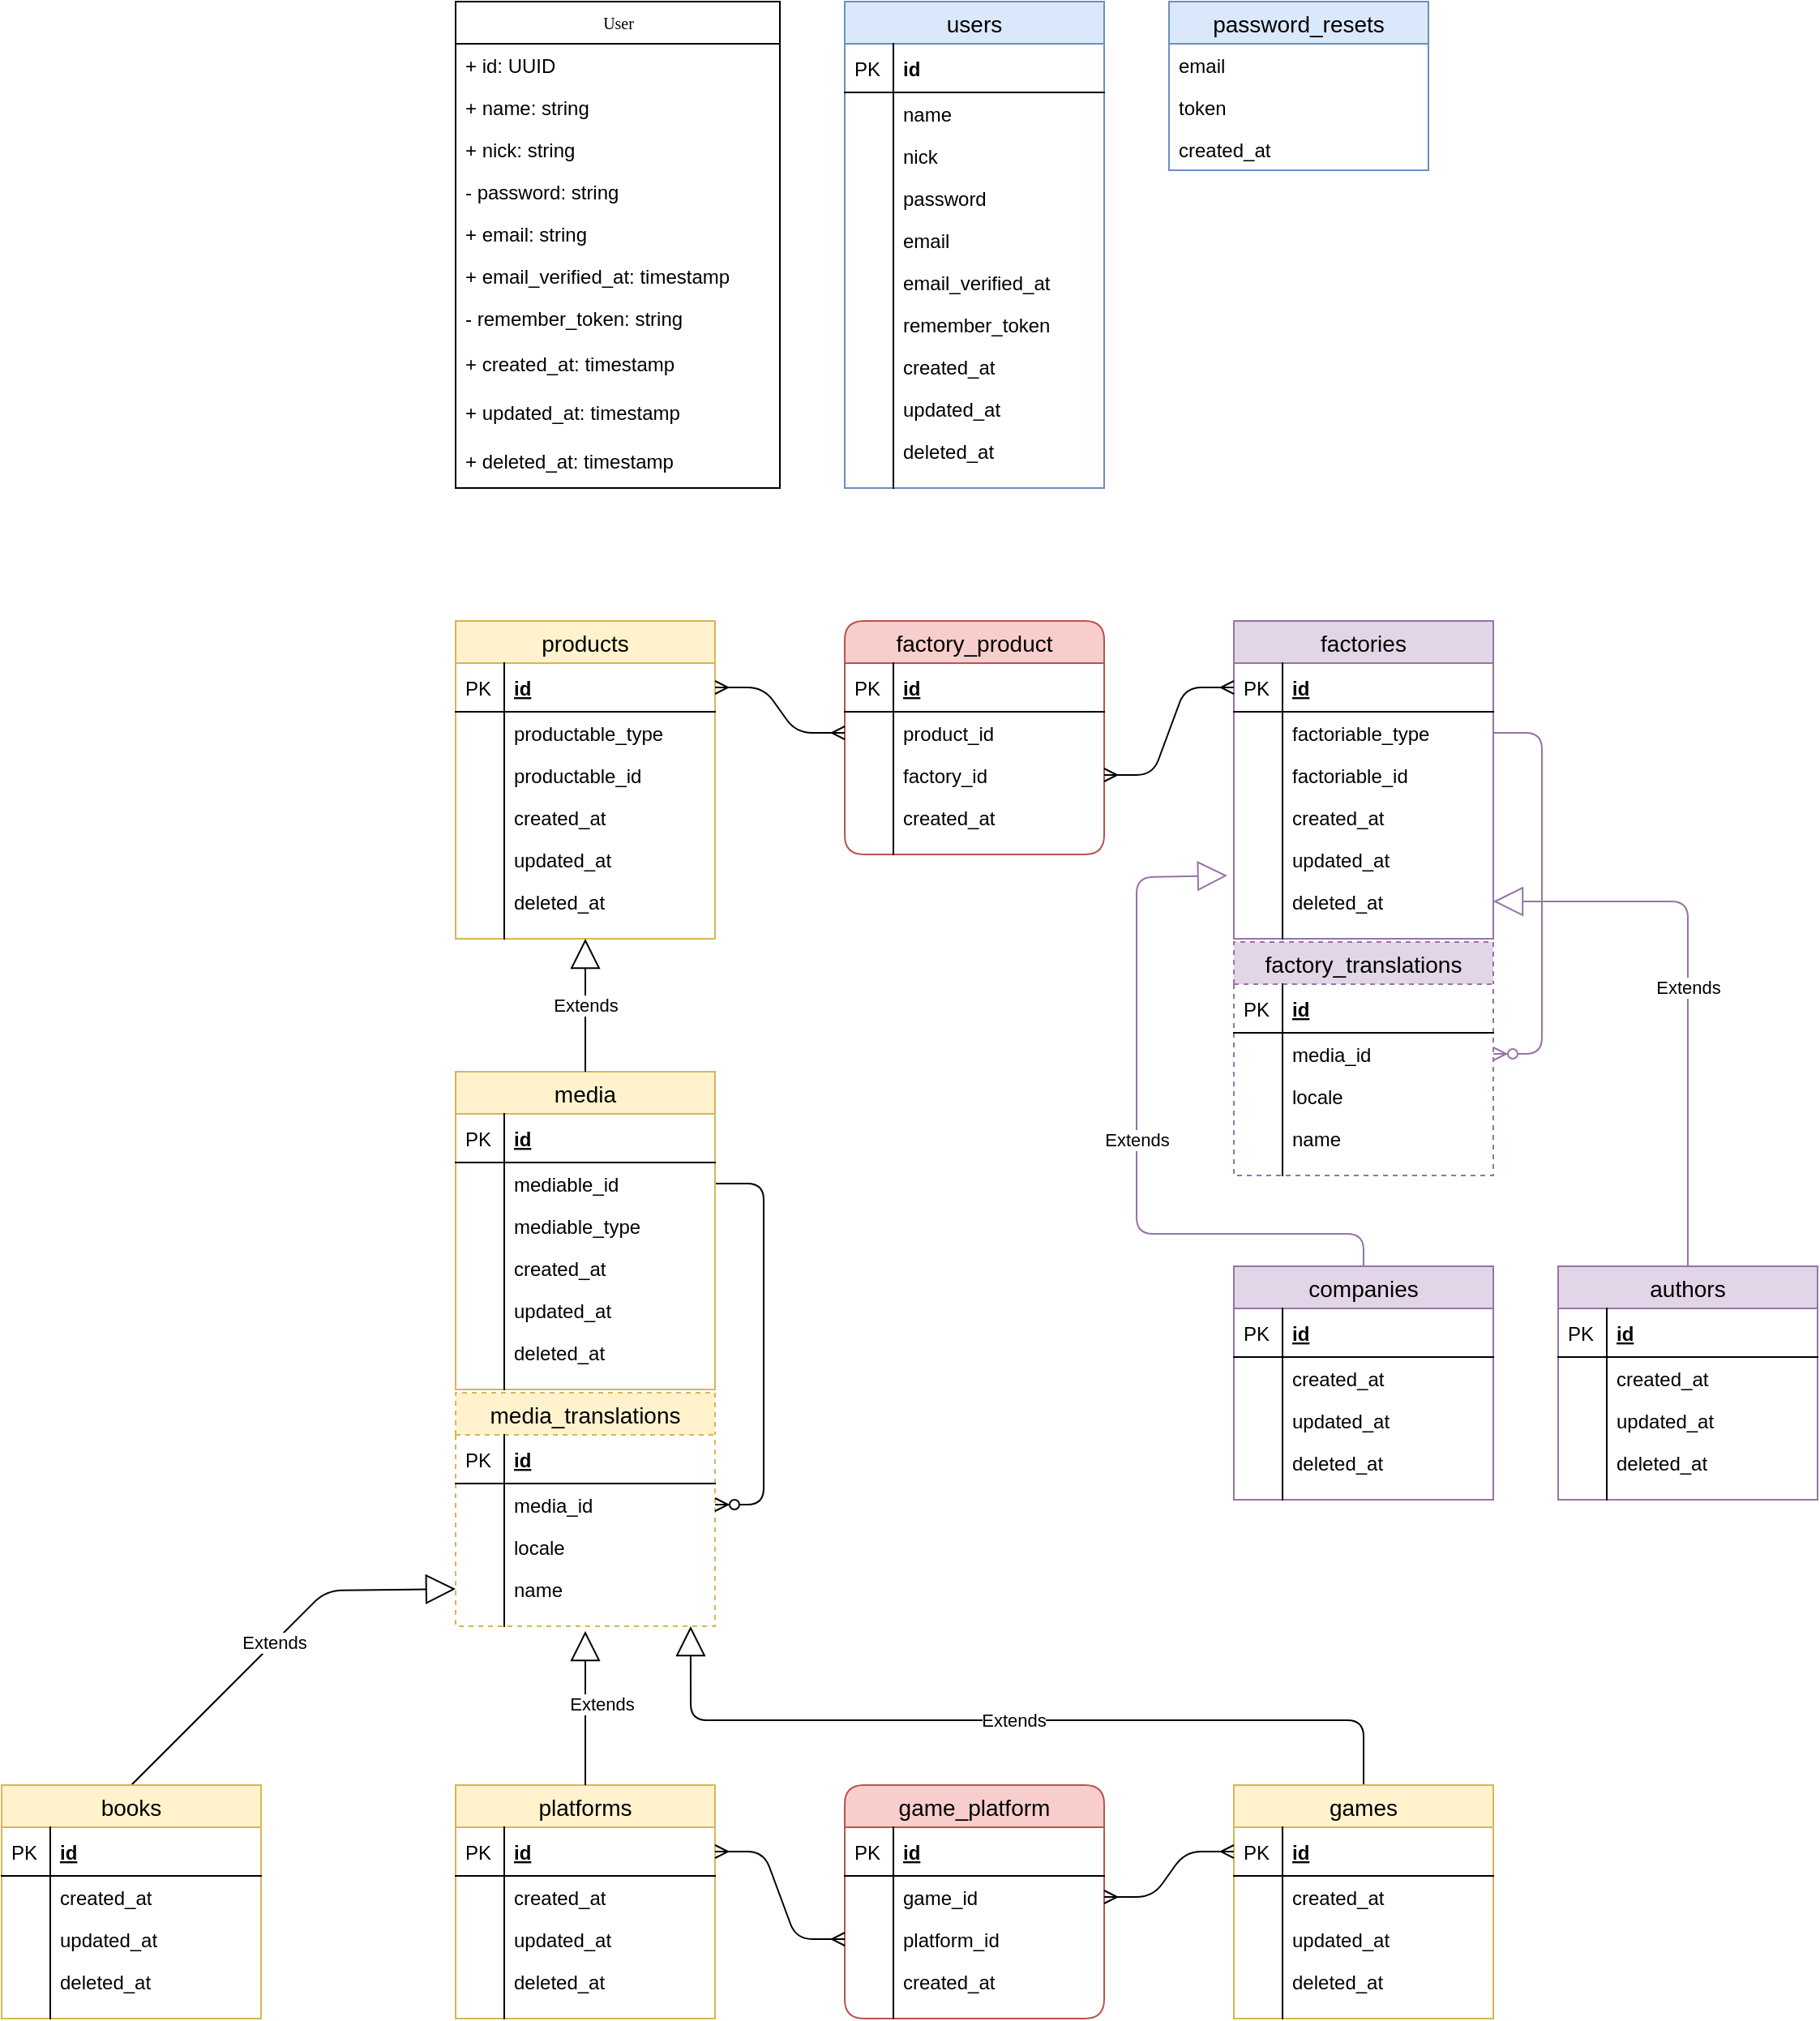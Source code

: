 <mxfile version="12.3.6" type="device" pages="1"><diagram name="Page-1" id="c4acf3e9-155e-7222-9cf6-157b1a14988f"><mxGraphModel dx="2258" dy="1991" grid="1" gridSize="10" guides="1" tooltips="1" connect="1" arrows="1" fold="1" page="1" pageScale="1" pageWidth="850" pageHeight="1100" background="#ffffff" math="0" shadow="0"><root><mxCell id="0"/><mxCell id="1" parent="0"/><mxCell id="QIijq8V2MT7n2t8W3Wsy-1" value="User" style="swimlane;html=1;fontStyle=0;childLayout=stackLayout;horizontal=1;startSize=26;fillColor=none;horizontalStack=0;resizeParent=1;resizeLast=0;collapsible=1;marginBottom=0;swimlaneFillColor=#ffffff;rounded=0;shadow=0;comic=0;labelBackgroundColor=none;strokeWidth=1;fontFamily=Verdana;fontSize=10;align=center;" parent="1" vertex="1"><mxGeometry x="40" y="-340" width="200" height="300" as="geometry"/></mxCell><mxCell id="QIijq8V2MT7n2t8W3Wsy-2" value="+ id: UUID" style="text;html=1;strokeColor=none;fillColor=none;align=left;verticalAlign=top;spacingLeft=4;spacingRight=4;whiteSpace=wrap;overflow=hidden;rotatable=0;points=[[0,0.5],[1,0.5]];portConstraint=eastwest;" parent="QIijq8V2MT7n2t8W3Wsy-1" vertex="1"><mxGeometry y="26" width="200" height="26" as="geometry"/></mxCell><mxCell id="QIijq8V2MT7n2t8W3Wsy-3" value="+ name: string" style="text;html=1;strokeColor=none;fillColor=none;align=left;verticalAlign=top;spacingLeft=4;spacingRight=4;whiteSpace=wrap;overflow=hidden;rotatable=0;points=[[0,0.5],[1,0.5]];portConstraint=eastwest;" parent="QIijq8V2MT7n2t8W3Wsy-1" vertex="1"><mxGeometry y="52" width="200" height="26" as="geometry"/></mxCell><mxCell id="QIijq8V2MT7n2t8W3Wsy-4" value="+ nick: string" style="text;html=1;strokeColor=none;fillColor=none;align=left;verticalAlign=top;spacingLeft=4;spacingRight=4;whiteSpace=wrap;overflow=hidden;rotatable=0;points=[[0,0.5],[1,0.5]];portConstraint=eastwest;" parent="QIijq8V2MT7n2t8W3Wsy-1" vertex="1"><mxGeometry y="78" width="200" height="26" as="geometry"/></mxCell><mxCell id="ISM1INwnsztmFXufZvSf-2" value="- password: string" style="text;html=1;strokeColor=none;fillColor=none;align=left;verticalAlign=top;spacingLeft=4;spacingRight=4;whiteSpace=wrap;overflow=hidden;rotatable=0;points=[[0,0.5],[1,0.5]];portConstraint=eastwest;" parent="QIijq8V2MT7n2t8W3Wsy-1" vertex="1"><mxGeometry y="104" width="200" height="26" as="geometry"/></mxCell><mxCell id="ISM1INwnsztmFXufZvSf-4" value="+ email: string" style="text;html=1;strokeColor=none;fillColor=none;align=left;verticalAlign=top;spacingLeft=4;spacingRight=4;whiteSpace=wrap;overflow=hidden;rotatable=0;points=[[0,0.5],[1,0.5]];portConstraint=eastwest;" parent="QIijq8V2MT7n2t8W3Wsy-1" vertex="1"><mxGeometry y="130" width="200" height="26" as="geometry"/></mxCell><mxCell id="ISM1INwnsztmFXufZvSf-3" value="+ email_verified_at: timestamp" style="text;html=1;strokeColor=none;fillColor=none;align=left;verticalAlign=top;spacingLeft=4;spacingRight=4;whiteSpace=wrap;overflow=hidden;rotatable=0;points=[[0,0.5],[1,0.5]];portConstraint=eastwest;" parent="QIijq8V2MT7n2t8W3Wsy-1" vertex="1"><mxGeometry y="156" width="200" height="26" as="geometry"/></mxCell><mxCell id="ISM1INwnsztmFXufZvSf-5" value="- remember_token: string" style="text;html=1;strokeColor=none;fillColor=none;align=left;verticalAlign=top;spacingLeft=4;spacingRight=4;whiteSpace=wrap;overflow=hidden;rotatable=0;points=[[0,0.5],[1,0.5]];portConstraint=eastwest;" parent="QIijq8V2MT7n2t8W3Wsy-1" vertex="1"><mxGeometry y="182" width="200" height="28" as="geometry"/></mxCell><mxCell id="ISM1INwnsztmFXufZvSf-6" value="+ created_at: timestamp" style="text;html=1;strokeColor=none;fillColor=none;align=left;verticalAlign=top;spacingLeft=4;spacingRight=4;whiteSpace=wrap;overflow=hidden;rotatable=0;points=[[0,0.5],[1,0.5]];portConstraint=eastwest;" parent="QIijq8V2MT7n2t8W3Wsy-1" vertex="1"><mxGeometry y="210" width="200" height="30" as="geometry"/></mxCell><mxCell id="ISM1INwnsztmFXufZvSf-7" value="+ updated_at: timestamp" style="text;html=1;strokeColor=none;fillColor=none;align=left;verticalAlign=top;spacingLeft=4;spacingRight=4;whiteSpace=wrap;overflow=hidden;rotatable=0;points=[[0,0.5],[1,0.5]];portConstraint=eastwest;" parent="QIijq8V2MT7n2t8W3Wsy-1" vertex="1"><mxGeometry y="240" width="200" height="30" as="geometry"/></mxCell><mxCell id="ISM1INwnsztmFXufZvSf-9" value="+ deleted_at: timestamp" style="text;html=1;strokeColor=none;fillColor=none;align=left;verticalAlign=top;spacingLeft=4;spacingRight=4;whiteSpace=wrap;overflow=hidden;rotatable=0;points=[[0,0.5],[1,0.5]];portConstraint=eastwest;" parent="QIijq8V2MT7n2t8W3Wsy-1" vertex="1"><mxGeometry y="270" width="200" height="30" as="geometry"/></mxCell><mxCell id="ISM1INwnsztmFXufZvSf-71" value="users" style="swimlane;fontStyle=0;childLayout=stackLayout;horizontal=1;startSize=26;fillColor=#dae8fc;horizontalStack=0;resizeParent=1;resizeParentMax=0;resizeLast=0;collapsible=1;marginBottom=0;swimlaneFillColor=#ffffff;align=center;fontSize=14;strokeColor=#6c8ebf;" parent="1" vertex="1"><mxGeometry x="280" y="-340" width="160" height="300" as="geometry"/></mxCell><mxCell id="ISM1INwnsztmFXufZvSf-72" value="id" style="shape=partialRectangle;top=0;left=0;right=0;bottom=1;align=left;verticalAlign=middle;fillColor=none;spacingLeft=34;spacingRight=4;overflow=hidden;rotatable=0;points=[[0,0.5],[1,0.5]];portConstraint=eastwest;dropTarget=0;fontStyle=1;fontSize=12;" parent="ISM1INwnsztmFXufZvSf-71" vertex="1"><mxGeometry y="26" width="160" height="30" as="geometry"/></mxCell><mxCell id="ISM1INwnsztmFXufZvSf-73" value="PK" style="shape=partialRectangle;top=0;left=0;bottom=0;fillColor=none;align=left;verticalAlign=middle;spacingLeft=4;spacingRight=4;overflow=hidden;rotatable=0;points=[];portConstraint=eastwest;part=1;fontSize=12;" parent="ISM1INwnsztmFXufZvSf-72" vertex="1" connectable="0"><mxGeometry width="30" height="30" as="geometry"/></mxCell><mxCell id="ISM1INwnsztmFXufZvSf-74" value="name" style="shape=partialRectangle;top=0;left=0;right=0;bottom=0;align=left;verticalAlign=top;fillColor=none;spacingLeft=34;spacingRight=4;overflow=hidden;rotatable=0;points=[[0,0.5],[1,0.5]];portConstraint=eastwest;dropTarget=0;fontSize=12;" parent="ISM1INwnsztmFXufZvSf-71" vertex="1"><mxGeometry y="56" width="160" height="26" as="geometry"/></mxCell><mxCell id="ISM1INwnsztmFXufZvSf-75" value="" style="shape=partialRectangle;top=0;left=0;bottom=0;fillColor=none;align=left;verticalAlign=top;spacingLeft=4;spacingRight=4;overflow=hidden;rotatable=0;points=[];portConstraint=eastwest;part=1;fontSize=12;" parent="ISM1INwnsztmFXufZvSf-74" vertex="1" connectable="0"><mxGeometry width="30" height="26" as="geometry"/></mxCell><mxCell id="ISM1INwnsztmFXufZvSf-76" value="nick" style="shape=partialRectangle;top=0;left=0;right=0;bottom=0;align=left;verticalAlign=top;fillColor=none;spacingLeft=34;spacingRight=4;overflow=hidden;rotatable=0;points=[[0,0.5],[1,0.5]];portConstraint=eastwest;dropTarget=0;fontSize=12;" parent="ISM1INwnsztmFXufZvSf-71" vertex="1"><mxGeometry y="82" width="160" height="26" as="geometry"/></mxCell><mxCell id="ISM1INwnsztmFXufZvSf-77" value="" style="shape=partialRectangle;top=0;left=0;bottom=0;fillColor=none;align=left;verticalAlign=top;spacingLeft=4;spacingRight=4;overflow=hidden;rotatable=0;points=[];portConstraint=eastwest;part=1;fontSize=12;" parent="ISM1INwnsztmFXufZvSf-76" vertex="1" connectable="0"><mxGeometry width="30" height="26" as="geometry"/></mxCell><mxCell id="ISM1INwnsztmFXufZvSf-78" value="password" style="shape=partialRectangle;top=0;left=0;right=0;bottom=0;align=left;verticalAlign=top;fillColor=none;spacingLeft=34;spacingRight=4;overflow=hidden;rotatable=0;points=[[0,0.5],[1,0.5]];portConstraint=eastwest;dropTarget=0;fontSize=12;" parent="ISM1INwnsztmFXufZvSf-71" vertex="1"><mxGeometry y="108" width="160" height="26" as="geometry"/></mxCell><mxCell id="ISM1INwnsztmFXufZvSf-79" value="" style="shape=partialRectangle;top=0;left=0;bottom=0;fillColor=none;align=left;verticalAlign=top;spacingLeft=4;spacingRight=4;overflow=hidden;rotatable=0;points=[];portConstraint=eastwest;part=1;fontSize=12;" parent="ISM1INwnsztmFXufZvSf-78" vertex="1" connectable="0"><mxGeometry width="30" height="26" as="geometry"/></mxCell><mxCell id="ISM1INwnsztmFXufZvSf-82" value="email" style="shape=partialRectangle;top=0;left=0;right=0;bottom=0;align=left;verticalAlign=top;fillColor=none;spacingLeft=34;spacingRight=4;overflow=hidden;rotatable=0;points=[[0,0.5],[1,0.5]];portConstraint=eastwest;dropTarget=0;fontSize=12;" parent="ISM1INwnsztmFXufZvSf-71" vertex="1"><mxGeometry y="134" width="160" height="26" as="geometry"/></mxCell><mxCell id="ISM1INwnsztmFXufZvSf-83" value="" style="shape=partialRectangle;top=0;left=0;bottom=0;fillColor=none;align=left;verticalAlign=top;spacingLeft=4;spacingRight=4;overflow=hidden;rotatable=0;points=[];portConstraint=eastwest;part=1;fontSize=12;" parent="ISM1INwnsztmFXufZvSf-82" vertex="1" connectable="0"><mxGeometry width="30" height="26" as="geometry"/></mxCell><mxCell id="ISM1INwnsztmFXufZvSf-92" value="email_verified_at" style="shape=partialRectangle;top=0;left=0;right=0;bottom=0;align=left;verticalAlign=top;fillColor=none;spacingLeft=34;spacingRight=4;overflow=hidden;rotatable=0;points=[[0,0.5],[1,0.5]];portConstraint=eastwest;dropTarget=0;fontSize=12;" parent="ISM1INwnsztmFXufZvSf-71" vertex="1"><mxGeometry y="160" width="160" height="26" as="geometry"/></mxCell><mxCell id="ISM1INwnsztmFXufZvSf-93" value="" style="shape=partialRectangle;top=0;left=0;bottom=0;fillColor=none;align=left;verticalAlign=top;spacingLeft=4;spacingRight=4;overflow=hidden;rotatable=0;points=[];portConstraint=eastwest;part=1;fontSize=12;" parent="ISM1INwnsztmFXufZvSf-92" vertex="1" connectable="0"><mxGeometry width="30" height="26" as="geometry"/></mxCell><mxCell id="ISM1INwnsztmFXufZvSf-86" value="remember_token" style="shape=partialRectangle;top=0;left=0;right=0;bottom=0;align=left;verticalAlign=top;fillColor=none;spacingLeft=34;spacingRight=4;overflow=hidden;rotatable=0;points=[[0,0.5],[1,0.5]];portConstraint=eastwest;dropTarget=0;fontSize=12;" parent="ISM1INwnsztmFXufZvSf-71" vertex="1"><mxGeometry y="186" width="160" height="26" as="geometry"/></mxCell><mxCell id="ISM1INwnsztmFXufZvSf-87" value="" style="shape=partialRectangle;top=0;left=0;bottom=0;fillColor=none;align=left;verticalAlign=top;spacingLeft=4;spacingRight=4;overflow=hidden;rotatable=0;points=[];portConstraint=eastwest;part=1;fontSize=12;" parent="ISM1INwnsztmFXufZvSf-86" vertex="1" connectable="0"><mxGeometry width="30" height="26" as="geometry"/></mxCell><mxCell id="ISM1INwnsztmFXufZvSf-88" value="created_at" style="shape=partialRectangle;top=0;left=0;right=0;bottom=0;align=left;verticalAlign=top;fillColor=none;spacingLeft=34;spacingRight=4;overflow=hidden;rotatable=0;points=[[0,0.5],[1,0.5]];portConstraint=eastwest;dropTarget=0;fontSize=12;" parent="ISM1INwnsztmFXufZvSf-71" vertex="1"><mxGeometry y="212" width="160" height="26" as="geometry"/></mxCell><mxCell id="ISM1INwnsztmFXufZvSf-89" value="" style="shape=partialRectangle;top=0;left=0;bottom=0;fillColor=none;align=left;verticalAlign=top;spacingLeft=4;spacingRight=4;overflow=hidden;rotatable=0;points=[];portConstraint=eastwest;part=1;fontSize=12;" parent="ISM1INwnsztmFXufZvSf-88" vertex="1" connectable="0"><mxGeometry width="30" height="26" as="geometry"/></mxCell><mxCell id="ISM1INwnsztmFXufZvSf-90" value="updated_at" style="shape=partialRectangle;top=0;left=0;right=0;bottom=0;align=left;verticalAlign=top;fillColor=none;spacingLeft=34;spacingRight=4;overflow=hidden;rotatable=0;points=[[0,0.5],[1,0.5]];portConstraint=eastwest;dropTarget=0;fontSize=12;" parent="ISM1INwnsztmFXufZvSf-71" vertex="1"><mxGeometry y="238" width="160" height="26" as="geometry"/></mxCell><mxCell id="ISM1INwnsztmFXufZvSf-91" value="" style="shape=partialRectangle;top=0;left=0;bottom=0;fillColor=none;align=left;verticalAlign=top;spacingLeft=4;spacingRight=4;overflow=hidden;rotatable=0;points=[];portConstraint=eastwest;part=1;fontSize=12;" parent="ISM1INwnsztmFXufZvSf-90" vertex="1" connectable="0"><mxGeometry width="30" height="26" as="geometry"/></mxCell><mxCell id="ISM1INwnsztmFXufZvSf-94" value="deleted_at" style="shape=partialRectangle;top=0;left=0;right=0;bottom=0;align=left;verticalAlign=top;fillColor=none;spacingLeft=34;spacingRight=4;overflow=hidden;rotatable=0;points=[[0,0.5],[1,0.5]];portConstraint=eastwest;dropTarget=0;fontSize=12;" parent="ISM1INwnsztmFXufZvSf-71" vertex="1"><mxGeometry y="264" width="160" height="26" as="geometry"/></mxCell><mxCell id="ISM1INwnsztmFXufZvSf-95" value="" style="shape=partialRectangle;top=0;left=0;bottom=0;fillColor=none;align=left;verticalAlign=top;spacingLeft=4;spacingRight=4;overflow=hidden;rotatable=0;points=[];portConstraint=eastwest;part=1;fontSize=12;" parent="ISM1INwnsztmFXufZvSf-94" vertex="1" connectable="0"><mxGeometry width="30" height="26" as="geometry"/></mxCell><mxCell id="ISM1INwnsztmFXufZvSf-80" value="" style="shape=partialRectangle;top=0;left=0;right=0;bottom=0;align=left;verticalAlign=top;fillColor=none;spacingLeft=34;spacingRight=4;overflow=hidden;rotatable=0;points=[[0,0.5],[1,0.5]];portConstraint=eastwest;dropTarget=0;fontSize=12;" parent="ISM1INwnsztmFXufZvSf-71" vertex="1"><mxGeometry y="290" width="160" height="10" as="geometry"/></mxCell><mxCell id="ISM1INwnsztmFXufZvSf-81" value="" style="shape=partialRectangle;top=0;left=0;bottom=0;fillColor=none;align=left;verticalAlign=top;spacingLeft=4;spacingRight=4;overflow=hidden;rotatable=0;points=[];portConstraint=eastwest;part=1;fontSize=12;" parent="ISM1INwnsztmFXufZvSf-80" vertex="1" connectable="0"><mxGeometry width="30" height="10" as="geometry"/></mxCell><mxCell id="ISM1INwnsztmFXufZvSf-100" value="password_resets" style="swimlane;fontStyle=0;childLayout=stackLayout;horizontal=1;startSize=26;fillColor=#dae8fc;horizontalStack=0;resizeParent=1;resizeParentMax=0;resizeLast=0;collapsible=1;marginBottom=0;swimlaneFillColor=#ffffff;align=center;fontSize=14;strokeColor=#6c8ebf;" parent="1" vertex="1"><mxGeometry x="480" y="-340" width="160" height="104" as="geometry"/></mxCell><mxCell id="ISM1INwnsztmFXufZvSf-101" value="email" style="text;strokeColor=none;fillColor=none;spacingLeft=4;spacingRight=4;overflow=hidden;rotatable=0;points=[[0,0.5],[1,0.5]];portConstraint=eastwest;fontSize=12;" parent="ISM1INwnsztmFXufZvSf-100" vertex="1"><mxGeometry y="26" width="160" height="26" as="geometry"/></mxCell><mxCell id="ISM1INwnsztmFXufZvSf-103" value="token" style="text;strokeColor=none;fillColor=none;spacingLeft=4;spacingRight=4;overflow=hidden;rotatable=0;points=[[0,0.5],[1,0.5]];portConstraint=eastwest;fontSize=12;" parent="ISM1INwnsztmFXufZvSf-100" vertex="1"><mxGeometry y="52" width="160" height="26" as="geometry"/></mxCell><mxCell id="ISM1INwnsztmFXufZvSf-104" value="created_at" style="text;strokeColor=none;fillColor=none;spacingLeft=4;spacingRight=4;overflow=hidden;rotatable=0;points=[[0,0.5],[1,0.5]];portConstraint=eastwest;fontSize=12;" parent="ISM1INwnsztmFXufZvSf-100" vertex="1"><mxGeometry y="78" width="160" height="26" as="geometry"/></mxCell><mxCell id="_zYYemDv566EBGg0dp0m-1" value="media_translations" style="swimlane;fontStyle=0;childLayout=stackLayout;horizontal=1;startSize=26;fillColor=#fff2cc;horizontalStack=0;resizeParent=1;resizeParentMax=0;resizeLast=0;collapsible=1;marginBottom=0;swimlaneFillColor=#ffffff;align=center;fontSize=14;strokeColor=#d6b656;dashed=1;" parent="1" vertex="1"><mxGeometry x="40" y="518" width="160" height="144" as="geometry"/></mxCell><mxCell id="_zYYemDv566EBGg0dp0m-2" value="id" style="shape=partialRectangle;top=0;left=0;right=0;bottom=1;align=left;verticalAlign=middle;fillColor=none;spacingLeft=34;spacingRight=4;overflow=hidden;rotatable=0;points=[[0,0.5],[1,0.5]];portConstraint=eastwest;dropTarget=0;fontStyle=5;fontSize=12;" parent="_zYYemDv566EBGg0dp0m-1" vertex="1"><mxGeometry y="26" width="160" height="30" as="geometry"/></mxCell><mxCell id="_zYYemDv566EBGg0dp0m-3" value="PK" style="shape=partialRectangle;top=0;left=0;bottom=0;fillColor=none;align=left;verticalAlign=middle;spacingLeft=4;spacingRight=4;overflow=hidden;rotatable=0;points=[];portConstraint=eastwest;part=1;fontSize=12;" parent="_zYYemDv566EBGg0dp0m-2" vertex="1" connectable="0"><mxGeometry width="30" height="30" as="geometry"/></mxCell><mxCell id="_zYYemDv566EBGg0dp0m-4" value="media_id" style="shape=partialRectangle;top=0;left=0;right=0;bottom=0;align=left;verticalAlign=top;fillColor=none;spacingLeft=34;spacingRight=4;overflow=hidden;rotatable=0;points=[[0,0.5],[1,0.5]];portConstraint=eastwest;dropTarget=0;fontSize=12;" parent="_zYYemDv566EBGg0dp0m-1" vertex="1"><mxGeometry y="56" width="160" height="26" as="geometry"/></mxCell><mxCell id="_zYYemDv566EBGg0dp0m-5" value="" style="shape=partialRectangle;top=0;left=0;bottom=0;fillColor=none;align=left;verticalAlign=top;spacingLeft=4;spacingRight=4;overflow=hidden;rotatable=0;points=[];portConstraint=eastwest;part=1;fontSize=12;" parent="_zYYemDv566EBGg0dp0m-4" vertex="1" connectable="0"><mxGeometry width="30" height="26" as="geometry"/></mxCell><mxCell id="_zYYemDv566EBGg0dp0m-6" value="locale" style="shape=partialRectangle;top=0;left=0;right=0;bottom=0;align=left;verticalAlign=top;fillColor=none;spacingLeft=34;spacingRight=4;overflow=hidden;rotatable=0;points=[[0,0.5],[1,0.5]];portConstraint=eastwest;dropTarget=0;fontSize=12;" parent="_zYYemDv566EBGg0dp0m-1" vertex="1"><mxGeometry y="82" width="160" height="26" as="geometry"/></mxCell><mxCell id="_zYYemDv566EBGg0dp0m-7" value="" style="shape=partialRectangle;top=0;left=0;bottom=0;fillColor=none;align=left;verticalAlign=top;spacingLeft=4;spacingRight=4;overflow=hidden;rotatable=0;points=[];portConstraint=eastwest;part=1;fontSize=12;" parent="_zYYemDv566EBGg0dp0m-6" vertex="1" connectable="0"><mxGeometry width="30" height="26" as="geometry"/></mxCell><mxCell id="_zYYemDv566EBGg0dp0m-8" value="name" style="shape=partialRectangle;top=0;left=0;right=0;bottom=0;align=left;verticalAlign=top;fillColor=none;spacingLeft=34;spacingRight=4;overflow=hidden;rotatable=0;points=[[0,0.5],[1,0.5]];portConstraint=eastwest;dropTarget=0;fontSize=12;" parent="_zYYemDv566EBGg0dp0m-1" vertex="1"><mxGeometry y="108" width="160" height="26" as="geometry"/></mxCell><mxCell id="_zYYemDv566EBGg0dp0m-9" value="" style="shape=partialRectangle;top=0;left=0;bottom=0;fillColor=none;align=left;verticalAlign=top;spacingLeft=4;spacingRight=4;overflow=hidden;rotatable=0;points=[];portConstraint=eastwest;part=1;fontSize=12;" parent="_zYYemDv566EBGg0dp0m-8" vertex="1" connectable="0"><mxGeometry width="30" height="26" as="geometry"/></mxCell><mxCell id="_zYYemDv566EBGg0dp0m-10" value="" style="shape=partialRectangle;top=0;left=0;right=0;bottom=0;align=left;verticalAlign=top;fillColor=none;spacingLeft=34;spacingRight=4;overflow=hidden;rotatable=0;points=[[0,0.5],[1,0.5]];portConstraint=eastwest;dropTarget=0;fontSize=12;" parent="_zYYemDv566EBGg0dp0m-1" vertex="1"><mxGeometry y="134" width="160" height="10" as="geometry"/></mxCell><mxCell id="_zYYemDv566EBGg0dp0m-11" value="" style="shape=partialRectangle;top=0;left=0;bottom=0;fillColor=none;align=left;verticalAlign=top;spacingLeft=4;spacingRight=4;overflow=hidden;rotatable=0;points=[];portConstraint=eastwest;part=1;fontSize=12;" parent="_zYYemDv566EBGg0dp0m-10" vertex="1" connectable="0"><mxGeometry width="30" height="10" as="geometry"/></mxCell><mxCell id="c2rjBI_W3wCu43a-M0eZ-8" value="products" style="swimlane;fontStyle=0;childLayout=stackLayout;horizontal=1;startSize=26;fillColor=#fff2cc;horizontalStack=0;resizeParent=1;resizeParentMax=0;resizeLast=0;collapsible=1;marginBottom=0;swimlaneFillColor=#ffffff;align=center;fontSize=14;strokeColor=#d6b656;" vertex="1" parent="1"><mxGeometry x="40" y="42" width="160" height="196" as="geometry"/></mxCell><mxCell id="c2rjBI_W3wCu43a-M0eZ-9" value="id" style="shape=partialRectangle;top=0;left=0;right=0;bottom=1;align=left;verticalAlign=middle;fillColor=none;spacingLeft=34;spacingRight=4;overflow=hidden;rotatable=0;points=[[0,0.5],[1,0.5]];portConstraint=eastwest;dropTarget=0;fontStyle=5;fontSize=12;" vertex="1" parent="c2rjBI_W3wCu43a-M0eZ-8"><mxGeometry y="26" width="160" height="30" as="geometry"/></mxCell><mxCell id="c2rjBI_W3wCu43a-M0eZ-10" value="PK" style="shape=partialRectangle;top=0;left=0;bottom=0;fillColor=none;align=left;verticalAlign=middle;spacingLeft=4;spacingRight=4;overflow=hidden;rotatable=0;points=[];portConstraint=eastwest;part=1;fontSize=12;" vertex="1" connectable="0" parent="c2rjBI_W3wCu43a-M0eZ-9"><mxGeometry width="30" height="30" as="geometry"/></mxCell><mxCell id="c2rjBI_W3wCu43a-M0eZ-11" value="productable_type" style="shape=partialRectangle;top=0;left=0;right=0;bottom=0;align=left;verticalAlign=top;fillColor=none;spacingLeft=34;spacingRight=4;overflow=hidden;rotatable=0;points=[[0,0.5],[1,0.5]];portConstraint=eastwest;dropTarget=0;fontSize=12;" vertex="1" parent="c2rjBI_W3wCu43a-M0eZ-8"><mxGeometry y="56" width="160" height="26" as="geometry"/></mxCell><mxCell id="c2rjBI_W3wCu43a-M0eZ-12" value="" style="shape=partialRectangle;top=0;left=0;bottom=0;fillColor=none;align=left;verticalAlign=top;spacingLeft=4;spacingRight=4;overflow=hidden;rotatable=0;points=[];portConstraint=eastwest;part=1;fontSize=12;" vertex="1" connectable="0" parent="c2rjBI_W3wCu43a-M0eZ-11"><mxGeometry width="30" height="26" as="geometry"/></mxCell><mxCell id="c2rjBI_W3wCu43a-M0eZ-13" value="productable_id" style="shape=partialRectangle;top=0;left=0;right=0;bottom=0;align=left;verticalAlign=top;fillColor=none;spacingLeft=34;spacingRight=4;overflow=hidden;rotatable=0;points=[[0,0.5],[1,0.5]];portConstraint=eastwest;dropTarget=0;fontSize=12;" vertex="1" parent="c2rjBI_W3wCu43a-M0eZ-8"><mxGeometry y="82" width="160" height="26" as="geometry"/></mxCell><mxCell id="c2rjBI_W3wCu43a-M0eZ-14" value="" style="shape=partialRectangle;top=0;left=0;bottom=0;fillColor=none;align=left;verticalAlign=top;spacingLeft=4;spacingRight=4;overflow=hidden;rotatable=0;points=[];portConstraint=eastwest;part=1;fontSize=12;" vertex="1" connectable="0" parent="c2rjBI_W3wCu43a-M0eZ-13"><mxGeometry width="30" height="26" as="geometry"/></mxCell><mxCell id="c2rjBI_W3wCu43a-M0eZ-15" value="created_at" style="shape=partialRectangle;top=0;left=0;right=0;bottom=0;align=left;verticalAlign=top;fillColor=none;spacingLeft=34;spacingRight=4;overflow=hidden;rotatable=0;points=[[0,0.5],[1,0.5]];portConstraint=eastwest;dropTarget=0;fontSize=12;" vertex="1" parent="c2rjBI_W3wCu43a-M0eZ-8"><mxGeometry y="108" width="160" height="26" as="geometry"/></mxCell><mxCell id="c2rjBI_W3wCu43a-M0eZ-16" value="" style="shape=partialRectangle;top=0;left=0;bottom=0;fillColor=none;align=left;verticalAlign=top;spacingLeft=4;spacingRight=4;overflow=hidden;rotatable=0;points=[];portConstraint=eastwest;part=1;fontSize=12;" vertex="1" connectable="0" parent="c2rjBI_W3wCu43a-M0eZ-15"><mxGeometry width="30" height="26" as="geometry"/></mxCell><mxCell id="c2rjBI_W3wCu43a-M0eZ-19" value="updated_at" style="shape=partialRectangle;top=0;left=0;right=0;bottom=0;align=left;verticalAlign=top;fillColor=none;spacingLeft=34;spacingRight=4;overflow=hidden;rotatable=0;points=[[0,0.5],[1,0.5]];portConstraint=eastwest;dropTarget=0;fontSize=12;" vertex="1" parent="c2rjBI_W3wCu43a-M0eZ-8"><mxGeometry y="134" width="160" height="26" as="geometry"/></mxCell><mxCell id="c2rjBI_W3wCu43a-M0eZ-20" value="" style="shape=partialRectangle;top=0;left=0;bottom=0;fillColor=none;align=left;verticalAlign=top;spacingLeft=4;spacingRight=4;overflow=hidden;rotatable=0;points=[];portConstraint=eastwest;part=1;fontSize=12;" vertex="1" connectable="0" parent="c2rjBI_W3wCu43a-M0eZ-19"><mxGeometry width="30" height="26" as="geometry"/></mxCell><mxCell id="c2rjBI_W3wCu43a-M0eZ-21" value="deleted_at" style="shape=partialRectangle;top=0;left=0;right=0;bottom=0;align=left;verticalAlign=top;fillColor=none;spacingLeft=34;spacingRight=4;overflow=hidden;rotatable=0;points=[[0,0.5],[1,0.5]];portConstraint=eastwest;dropTarget=0;fontSize=12;" vertex="1" parent="c2rjBI_W3wCu43a-M0eZ-8"><mxGeometry y="160" width="160" height="26" as="geometry"/></mxCell><mxCell id="c2rjBI_W3wCu43a-M0eZ-22" value="" style="shape=partialRectangle;top=0;left=0;bottom=0;fillColor=none;align=left;verticalAlign=top;spacingLeft=4;spacingRight=4;overflow=hidden;rotatable=0;points=[];portConstraint=eastwest;part=1;fontSize=12;" vertex="1" connectable="0" parent="c2rjBI_W3wCu43a-M0eZ-21"><mxGeometry width="30" height="26" as="geometry"/></mxCell><mxCell id="c2rjBI_W3wCu43a-M0eZ-17" value="" style="shape=partialRectangle;top=0;left=0;right=0;bottom=0;align=left;verticalAlign=top;fillColor=none;spacingLeft=34;spacingRight=4;overflow=hidden;rotatable=0;points=[[0,0.5],[1,0.5]];portConstraint=eastwest;dropTarget=0;fontSize=12;" vertex="1" parent="c2rjBI_W3wCu43a-M0eZ-8"><mxGeometry y="186" width="160" height="10" as="geometry"/></mxCell><mxCell id="c2rjBI_W3wCu43a-M0eZ-18" value="" style="shape=partialRectangle;top=0;left=0;bottom=0;fillColor=none;align=left;verticalAlign=top;spacingLeft=4;spacingRight=4;overflow=hidden;rotatable=0;points=[];portConstraint=eastwest;part=1;fontSize=12;" vertex="1" connectable="0" parent="c2rjBI_W3wCu43a-M0eZ-17"><mxGeometry width="30" height="10" as="geometry"/></mxCell><mxCell id="c2rjBI_W3wCu43a-M0eZ-25" value="factories" style="swimlane;fontStyle=0;childLayout=stackLayout;horizontal=1;startSize=26;fillColor=#e1d5e7;horizontalStack=0;resizeParent=1;resizeParentMax=0;resizeLast=0;collapsible=1;marginBottom=0;swimlaneFillColor=#ffffff;align=center;fontSize=14;strokeColor=#9673a6;" vertex="1" parent="1"><mxGeometry x="520" y="42" width="160" height="196" as="geometry"/></mxCell><mxCell id="c2rjBI_W3wCu43a-M0eZ-26" value="id" style="shape=partialRectangle;top=0;left=0;right=0;bottom=1;align=left;verticalAlign=middle;fillColor=none;spacingLeft=34;spacingRight=4;overflow=hidden;rotatable=0;points=[[0,0.5],[1,0.5]];portConstraint=eastwest;dropTarget=0;fontStyle=5;fontSize=12;" vertex="1" parent="c2rjBI_W3wCu43a-M0eZ-25"><mxGeometry y="26" width="160" height="30" as="geometry"/></mxCell><mxCell id="c2rjBI_W3wCu43a-M0eZ-27" value="PK" style="shape=partialRectangle;top=0;left=0;bottom=0;fillColor=none;align=left;verticalAlign=middle;spacingLeft=4;spacingRight=4;overflow=hidden;rotatable=0;points=[];portConstraint=eastwest;part=1;fontSize=12;" vertex="1" connectable="0" parent="c2rjBI_W3wCu43a-M0eZ-26"><mxGeometry width="30" height="30" as="geometry"/></mxCell><mxCell id="c2rjBI_W3wCu43a-M0eZ-28" value="factoriable_type" style="shape=partialRectangle;top=0;left=0;right=0;bottom=0;align=left;verticalAlign=top;fillColor=none;spacingLeft=34;spacingRight=4;overflow=hidden;rotatable=0;points=[[0,0.5],[1,0.5]];portConstraint=eastwest;dropTarget=0;fontSize=12;" vertex="1" parent="c2rjBI_W3wCu43a-M0eZ-25"><mxGeometry y="56" width="160" height="26" as="geometry"/></mxCell><mxCell id="c2rjBI_W3wCu43a-M0eZ-29" value="" style="shape=partialRectangle;top=0;left=0;bottom=0;fillColor=none;align=left;verticalAlign=top;spacingLeft=4;spacingRight=4;overflow=hidden;rotatable=0;points=[];portConstraint=eastwest;part=1;fontSize=12;" vertex="1" connectable="0" parent="c2rjBI_W3wCu43a-M0eZ-28"><mxGeometry width="30" height="26" as="geometry"/></mxCell><mxCell id="c2rjBI_W3wCu43a-M0eZ-30" value="factoriable_id" style="shape=partialRectangle;top=0;left=0;right=0;bottom=0;align=left;verticalAlign=top;fillColor=none;spacingLeft=34;spacingRight=4;overflow=hidden;rotatable=0;points=[[0,0.5],[1,0.5]];portConstraint=eastwest;dropTarget=0;fontSize=12;" vertex="1" parent="c2rjBI_W3wCu43a-M0eZ-25"><mxGeometry y="82" width="160" height="26" as="geometry"/></mxCell><mxCell id="c2rjBI_W3wCu43a-M0eZ-31" value="" style="shape=partialRectangle;top=0;left=0;bottom=0;fillColor=none;align=left;verticalAlign=top;spacingLeft=4;spacingRight=4;overflow=hidden;rotatable=0;points=[];portConstraint=eastwest;part=1;fontSize=12;" vertex="1" connectable="0" parent="c2rjBI_W3wCu43a-M0eZ-30"><mxGeometry width="30" height="26" as="geometry"/></mxCell><mxCell id="c2rjBI_W3wCu43a-M0eZ-32" value="created_at" style="shape=partialRectangle;top=0;left=0;right=0;bottom=0;align=left;verticalAlign=top;fillColor=none;spacingLeft=34;spacingRight=4;overflow=hidden;rotatable=0;points=[[0,0.5],[1,0.5]];portConstraint=eastwest;dropTarget=0;fontSize=12;" vertex="1" parent="c2rjBI_W3wCu43a-M0eZ-25"><mxGeometry y="108" width="160" height="26" as="geometry"/></mxCell><mxCell id="c2rjBI_W3wCu43a-M0eZ-33" value="" style="shape=partialRectangle;top=0;left=0;bottom=0;fillColor=none;align=left;verticalAlign=top;spacingLeft=4;spacingRight=4;overflow=hidden;rotatable=0;points=[];portConstraint=eastwest;part=1;fontSize=12;" vertex="1" connectable="0" parent="c2rjBI_W3wCu43a-M0eZ-32"><mxGeometry width="30" height="26" as="geometry"/></mxCell><mxCell id="c2rjBI_W3wCu43a-M0eZ-34" value="updated_at" style="shape=partialRectangle;top=0;left=0;right=0;bottom=0;align=left;verticalAlign=top;fillColor=none;spacingLeft=34;spacingRight=4;overflow=hidden;rotatable=0;points=[[0,0.5],[1,0.5]];portConstraint=eastwest;dropTarget=0;fontSize=12;" vertex="1" parent="c2rjBI_W3wCu43a-M0eZ-25"><mxGeometry y="134" width="160" height="26" as="geometry"/></mxCell><mxCell id="c2rjBI_W3wCu43a-M0eZ-35" value="" style="shape=partialRectangle;top=0;left=0;bottom=0;fillColor=none;align=left;verticalAlign=top;spacingLeft=4;spacingRight=4;overflow=hidden;rotatable=0;points=[];portConstraint=eastwest;part=1;fontSize=12;" vertex="1" connectable="0" parent="c2rjBI_W3wCu43a-M0eZ-34"><mxGeometry width="30" height="26" as="geometry"/></mxCell><mxCell id="c2rjBI_W3wCu43a-M0eZ-36" value="deleted_at" style="shape=partialRectangle;top=0;left=0;right=0;bottom=0;align=left;verticalAlign=top;fillColor=none;spacingLeft=34;spacingRight=4;overflow=hidden;rotatable=0;points=[[0,0.5],[1,0.5]];portConstraint=eastwest;dropTarget=0;fontSize=12;" vertex="1" parent="c2rjBI_W3wCu43a-M0eZ-25"><mxGeometry y="160" width="160" height="26" as="geometry"/></mxCell><mxCell id="c2rjBI_W3wCu43a-M0eZ-37" value="" style="shape=partialRectangle;top=0;left=0;bottom=0;fillColor=none;align=left;verticalAlign=top;spacingLeft=4;spacingRight=4;overflow=hidden;rotatable=0;points=[];portConstraint=eastwest;part=1;fontSize=12;" vertex="1" connectable="0" parent="c2rjBI_W3wCu43a-M0eZ-36"><mxGeometry width="30" height="26" as="geometry"/></mxCell><mxCell id="c2rjBI_W3wCu43a-M0eZ-38" value="" style="shape=partialRectangle;top=0;left=0;right=0;bottom=0;align=left;verticalAlign=top;fillColor=none;spacingLeft=34;spacingRight=4;overflow=hidden;rotatable=0;points=[[0,0.5],[1,0.5]];portConstraint=eastwest;dropTarget=0;fontSize=12;" vertex="1" parent="c2rjBI_W3wCu43a-M0eZ-25"><mxGeometry y="186" width="160" height="10" as="geometry"/></mxCell><mxCell id="c2rjBI_W3wCu43a-M0eZ-39" value="" style="shape=partialRectangle;top=0;left=0;bottom=0;fillColor=none;align=left;verticalAlign=top;spacingLeft=4;spacingRight=4;overflow=hidden;rotatable=0;points=[];portConstraint=eastwest;part=1;fontSize=12;" vertex="1" connectable="0" parent="c2rjBI_W3wCu43a-M0eZ-38"><mxGeometry width="30" height="10" as="geometry"/></mxCell><mxCell id="c2rjBI_W3wCu43a-M0eZ-44" value="factory_product" style="swimlane;fontStyle=0;childLayout=stackLayout;horizontal=1;startSize=26;fillColor=#f8cecc;horizontalStack=0;resizeParent=1;resizeParentMax=0;resizeLast=0;collapsible=1;marginBottom=0;swimlaneFillColor=#ffffff;align=center;fontSize=14;strokeColor=#b85450;rounded=1;glass=0;shadow=0;gradientColor=none;" vertex="1" parent="1"><mxGeometry x="280" y="42" width="160" height="144" as="geometry"/></mxCell><mxCell id="c2rjBI_W3wCu43a-M0eZ-45" value="id" style="shape=partialRectangle;top=0;left=0;right=0;bottom=1;align=left;verticalAlign=middle;fillColor=none;spacingLeft=34;spacingRight=4;overflow=hidden;rotatable=0;points=[[0,0.5],[1,0.5]];portConstraint=eastwest;dropTarget=0;fontStyle=5;fontSize=12;" vertex="1" parent="c2rjBI_W3wCu43a-M0eZ-44"><mxGeometry y="26" width="160" height="30" as="geometry"/></mxCell><mxCell id="c2rjBI_W3wCu43a-M0eZ-46" value="PK" style="shape=partialRectangle;top=0;left=0;bottom=0;fillColor=none;align=left;verticalAlign=middle;spacingLeft=4;spacingRight=4;overflow=hidden;rotatable=0;points=[];portConstraint=eastwest;part=1;fontSize=12;" vertex="1" connectable="0" parent="c2rjBI_W3wCu43a-M0eZ-45"><mxGeometry width="30" height="30" as="geometry"/></mxCell><mxCell id="c2rjBI_W3wCu43a-M0eZ-47" value="product_id" style="shape=partialRectangle;top=0;left=0;right=0;bottom=0;align=left;verticalAlign=top;fillColor=none;spacingLeft=34;spacingRight=4;overflow=hidden;rotatable=0;points=[[0,0.5],[1,0.5]];portConstraint=eastwest;dropTarget=0;fontSize=12;" vertex="1" parent="c2rjBI_W3wCu43a-M0eZ-44"><mxGeometry y="56" width="160" height="26" as="geometry"/></mxCell><mxCell id="c2rjBI_W3wCu43a-M0eZ-48" value="" style="shape=partialRectangle;top=0;left=0;bottom=0;fillColor=none;align=left;verticalAlign=top;spacingLeft=4;spacingRight=4;overflow=hidden;rotatable=0;points=[];portConstraint=eastwest;part=1;fontSize=12;" vertex="1" connectable="0" parent="c2rjBI_W3wCu43a-M0eZ-47"><mxGeometry width="30" height="26" as="geometry"/></mxCell><mxCell id="c2rjBI_W3wCu43a-M0eZ-49" value="factory_id" style="shape=partialRectangle;top=0;left=0;right=0;bottom=0;align=left;verticalAlign=top;fillColor=none;spacingLeft=34;spacingRight=4;overflow=hidden;rotatable=0;points=[[0,0.5],[1,0.5]];portConstraint=eastwest;dropTarget=0;fontSize=12;" vertex="1" parent="c2rjBI_W3wCu43a-M0eZ-44"><mxGeometry y="82" width="160" height="26" as="geometry"/></mxCell><mxCell id="c2rjBI_W3wCu43a-M0eZ-50" value="" style="shape=partialRectangle;top=0;left=0;bottom=0;fillColor=none;align=left;verticalAlign=top;spacingLeft=4;spacingRight=4;overflow=hidden;rotatable=0;points=[];portConstraint=eastwest;part=1;fontSize=12;" vertex="1" connectable="0" parent="c2rjBI_W3wCu43a-M0eZ-49"><mxGeometry width="30" height="26" as="geometry"/></mxCell><mxCell id="c2rjBI_W3wCu43a-M0eZ-51" value="created_at" style="shape=partialRectangle;top=0;left=0;right=0;bottom=0;align=left;verticalAlign=top;fillColor=none;spacingLeft=34;spacingRight=4;overflow=hidden;rotatable=0;points=[[0,0.5],[1,0.5]];portConstraint=eastwest;dropTarget=0;fontSize=12;" vertex="1" parent="c2rjBI_W3wCu43a-M0eZ-44"><mxGeometry y="108" width="160" height="26" as="geometry"/></mxCell><mxCell id="c2rjBI_W3wCu43a-M0eZ-52" value="" style="shape=partialRectangle;top=0;left=0;bottom=0;fillColor=none;align=left;verticalAlign=top;spacingLeft=4;spacingRight=4;overflow=hidden;rotatable=0;points=[];portConstraint=eastwest;part=1;fontSize=12;" vertex="1" connectable="0" parent="c2rjBI_W3wCu43a-M0eZ-51"><mxGeometry width="30" height="26" as="geometry"/></mxCell><mxCell id="c2rjBI_W3wCu43a-M0eZ-53" value="" style="shape=partialRectangle;top=0;left=0;right=0;bottom=0;align=left;verticalAlign=top;fillColor=none;spacingLeft=34;spacingRight=4;overflow=hidden;rotatable=0;points=[[0,0.5],[1,0.5]];portConstraint=eastwest;dropTarget=0;fontSize=12;" vertex="1" parent="c2rjBI_W3wCu43a-M0eZ-44"><mxGeometry y="134" width="160" height="10" as="geometry"/></mxCell><mxCell id="c2rjBI_W3wCu43a-M0eZ-54" value="" style="shape=partialRectangle;top=0;left=0;bottom=0;fillColor=none;align=left;verticalAlign=top;spacingLeft=4;spacingRight=4;overflow=hidden;rotatable=0;points=[];portConstraint=eastwest;part=1;fontSize=12;" vertex="1" connectable="0" parent="c2rjBI_W3wCu43a-M0eZ-53"><mxGeometry width="30" height="10" as="geometry"/></mxCell><mxCell id="c2rjBI_W3wCu43a-M0eZ-55" value="" style="edgeStyle=entityRelationEdgeStyle;fontSize=12;html=1;endArrow=ERmany;startArrow=ERmany;entryX=0;entryY=0.5;entryDx=0;entryDy=0;" edge="1" parent="1" source="c2rjBI_W3wCu43a-M0eZ-9" target="c2rjBI_W3wCu43a-M0eZ-47"><mxGeometry width="100" height="100" relative="1" as="geometry"><mxPoint x="200" y="220" as="sourcePoint"/><mxPoint x="300" y="120" as="targetPoint"/></mxGeometry></mxCell><mxCell id="c2rjBI_W3wCu43a-M0eZ-56" value="" style="edgeStyle=entityRelationEdgeStyle;fontSize=12;html=1;endArrow=ERmany;startArrow=ERmany;entryX=0;entryY=0.5;entryDx=0;entryDy=0;" edge="1" parent="1" source="c2rjBI_W3wCu43a-M0eZ-49" target="c2rjBI_W3wCu43a-M0eZ-26"><mxGeometry width="100" height="100" relative="1" as="geometry"><mxPoint x="440" y="250" as="sourcePoint"/><mxPoint x="540" y="150" as="targetPoint"/></mxGeometry></mxCell><mxCell id="c2rjBI_W3wCu43a-M0eZ-59" value="" style="edgeStyle=entityRelationEdgeStyle;fontSize=12;html=1;endArrow=ERzeroToMany;endFill=1;exitX=1;exitY=0.5;exitDx=0;exitDy=0;" edge="1" parent="1" source="c2rjBI_W3wCu43a-M0eZ-63" target="_zYYemDv566EBGg0dp0m-4"><mxGeometry width="100" height="100" relative="1" as="geometry"><mxPoint x="-281" y="277" as="sourcePoint"/><mxPoint x="-271" y="147" as="targetPoint"/></mxGeometry></mxCell><mxCell id="c2rjBI_W3wCu43a-M0eZ-60" value="media" style="swimlane;fontStyle=0;childLayout=stackLayout;horizontal=1;startSize=26;fillColor=#fff2cc;horizontalStack=0;resizeParent=1;resizeParentMax=0;resizeLast=0;collapsible=1;marginBottom=0;swimlaneFillColor=#ffffff;align=center;fontSize=14;strokeColor=#d6b656;" vertex="1" parent="1"><mxGeometry x="40" y="320" width="160" height="196" as="geometry"/></mxCell><mxCell id="c2rjBI_W3wCu43a-M0eZ-61" value="id" style="shape=partialRectangle;top=0;left=0;right=0;bottom=1;align=left;verticalAlign=middle;fillColor=none;spacingLeft=34;spacingRight=4;overflow=hidden;rotatable=0;points=[[0,0.5],[1,0.5]];portConstraint=eastwest;dropTarget=0;fontStyle=5;fontSize=12;" vertex="1" parent="c2rjBI_W3wCu43a-M0eZ-60"><mxGeometry y="26" width="160" height="30" as="geometry"/></mxCell><mxCell id="c2rjBI_W3wCu43a-M0eZ-62" value="PK" style="shape=partialRectangle;top=0;left=0;bottom=0;fillColor=none;align=left;verticalAlign=middle;spacingLeft=4;spacingRight=4;overflow=hidden;rotatable=0;points=[];portConstraint=eastwest;part=1;fontSize=12;" vertex="1" connectable="0" parent="c2rjBI_W3wCu43a-M0eZ-61"><mxGeometry width="30" height="30" as="geometry"/></mxCell><mxCell id="c2rjBI_W3wCu43a-M0eZ-63" value="mediable_id" style="shape=partialRectangle;top=0;left=0;right=0;bottom=0;align=left;verticalAlign=top;fillColor=none;spacingLeft=34;spacingRight=4;overflow=hidden;rotatable=0;points=[[0,0.5],[1,0.5]];portConstraint=eastwest;dropTarget=0;fontSize=12;" vertex="1" parent="c2rjBI_W3wCu43a-M0eZ-60"><mxGeometry y="56" width="160" height="26" as="geometry"/></mxCell><mxCell id="c2rjBI_W3wCu43a-M0eZ-64" value="" style="shape=partialRectangle;top=0;left=0;bottom=0;fillColor=none;align=left;verticalAlign=top;spacingLeft=4;spacingRight=4;overflow=hidden;rotatable=0;points=[];portConstraint=eastwest;part=1;fontSize=12;" vertex="1" connectable="0" parent="c2rjBI_W3wCu43a-M0eZ-63"><mxGeometry width="30" height="26" as="geometry"/></mxCell><mxCell id="c2rjBI_W3wCu43a-M0eZ-65" value="mediable_type" style="shape=partialRectangle;top=0;left=0;right=0;bottom=0;align=left;verticalAlign=top;fillColor=none;spacingLeft=34;spacingRight=4;overflow=hidden;rotatable=0;points=[[0,0.5],[1,0.5]];portConstraint=eastwest;dropTarget=0;fontSize=12;" vertex="1" parent="c2rjBI_W3wCu43a-M0eZ-60"><mxGeometry y="82" width="160" height="26" as="geometry"/></mxCell><mxCell id="c2rjBI_W3wCu43a-M0eZ-66" value="" style="shape=partialRectangle;top=0;left=0;bottom=0;fillColor=none;align=left;verticalAlign=top;spacingLeft=4;spacingRight=4;overflow=hidden;rotatable=0;points=[];portConstraint=eastwest;part=1;fontSize=12;" vertex="1" connectable="0" parent="c2rjBI_W3wCu43a-M0eZ-65"><mxGeometry width="30" height="26" as="geometry"/></mxCell><mxCell id="c2rjBI_W3wCu43a-M0eZ-67" value="created_at" style="shape=partialRectangle;top=0;left=0;right=0;bottom=0;align=left;verticalAlign=top;fillColor=none;spacingLeft=34;spacingRight=4;overflow=hidden;rotatable=0;points=[[0,0.5],[1,0.5]];portConstraint=eastwest;dropTarget=0;fontSize=12;" vertex="1" parent="c2rjBI_W3wCu43a-M0eZ-60"><mxGeometry y="108" width="160" height="26" as="geometry"/></mxCell><mxCell id="c2rjBI_W3wCu43a-M0eZ-68" value="" style="shape=partialRectangle;top=0;left=0;bottom=0;fillColor=none;align=left;verticalAlign=top;spacingLeft=4;spacingRight=4;overflow=hidden;rotatable=0;points=[];portConstraint=eastwest;part=1;fontSize=12;" vertex="1" connectable="0" parent="c2rjBI_W3wCu43a-M0eZ-67"><mxGeometry width="30" height="26" as="geometry"/></mxCell><mxCell id="c2rjBI_W3wCu43a-M0eZ-71" value="updated_at" style="shape=partialRectangle;top=0;left=0;right=0;bottom=0;align=left;verticalAlign=top;fillColor=none;spacingLeft=34;spacingRight=4;overflow=hidden;rotatable=0;points=[[0,0.5],[1,0.5]];portConstraint=eastwest;dropTarget=0;fontSize=12;" vertex="1" parent="c2rjBI_W3wCu43a-M0eZ-60"><mxGeometry y="134" width="160" height="26" as="geometry"/></mxCell><mxCell id="c2rjBI_W3wCu43a-M0eZ-72" value="" style="shape=partialRectangle;top=0;left=0;bottom=0;fillColor=none;align=left;verticalAlign=top;spacingLeft=4;spacingRight=4;overflow=hidden;rotatable=0;points=[];portConstraint=eastwest;part=1;fontSize=12;" vertex="1" connectable="0" parent="c2rjBI_W3wCu43a-M0eZ-71"><mxGeometry width="30" height="26" as="geometry"/></mxCell><mxCell id="c2rjBI_W3wCu43a-M0eZ-73" value="deleted_at" style="shape=partialRectangle;top=0;left=0;right=0;bottom=0;align=left;verticalAlign=top;fillColor=none;spacingLeft=34;spacingRight=4;overflow=hidden;rotatable=0;points=[[0,0.5],[1,0.5]];portConstraint=eastwest;dropTarget=0;fontSize=12;" vertex="1" parent="c2rjBI_W3wCu43a-M0eZ-60"><mxGeometry y="160" width="160" height="26" as="geometry"/></mxCell><mxCell id="c2rjBI_W3wCu43a-M0eZ-74" value="" style="shape=partialRectangle;top=0;left=0;bottom=0;fillColor=none;align=left;verticalAlign=top;spacingLeft=4;spacingRight=4;overflow=hidden;rotatable=0;points=[];portConstraint=eastwest;part=1;fontSize=12;" vertex="1" connectable="0" parent="c2rjBI_W3wCu43a-M0eZ-73"><mxGeometry width="30" height="26" as="geometry"/></mxCell><mxCell id="c2rjBI_W3wCu43a-M0eZ-69" value="" style="shape=partialRectangle;top=0;left=0;right=0;bottom=0;align=left;verticalAlign=top;fillColor=none;spacingLeft=34;spacingRight=4;overflow=hidden;rotatable=0;points=[[0,0.5],[1,0.5]];portConstraint=eastwest;dropTarget=0;fontSize=12;" vertex="1" parent="c2rjBI_W3wCu43a-M0eZ-60"><mxGeometry y="186" width="160" height="10" as="geometry"/></mxCell><mxCell id="c2rjBI_W3wCu43a-M0eZ-70" value="" style="shape=partialRectangle;top=0;left=0;bottom=0;fillColor=none;align=left;verticalAlign=top;spacingLeft=4;spacingRight=4;overflow=hidden;rotatable=0;points=[];portConstraint=eastwest;part=1;fontSize=12;" vertex="1" connectable="0" parent="c2rjBI_W3wCu43a-M0eZ-69"><mxGeometry width="30" height="10" as="geometry"/></mxCell><mxCell id="c2rjBI_W3wCu43a-M0eZ-79" value="Extends" style="endArrow=block;endSize=16;endFill=0;html=1;exitX=0.5;exitY=0;exitDx=0;exitDy=0;" edge="1" parent="1" source="c2rjBI_W3wCu43a-M0eZ-60" target="c2rjBI_W3wCu43a-M0eZ-17"><mxGeometry width="160" relative="1" as="geometry"><mxPoint x="40" y="640" as="sourcePoint"/><mxPoint x="380" y="231" as="targetPoint"/></mxGeometry></mxCell><mxCell id="c2rjBI_W3wCu43a-M0eZ-80" value="Extends" style="endArrow=block;endSize=16;endFill=0;html=1;entryX=0;entryY=0.5;entryDx=0;entryDy=0;exitX=0.5;exitY=0;exitDx=0;exitDy=0;" edge="1" parent="1" source="c2rjBI_W3wCu43a-M0eZ-81" target="_zYYemDv566EBGg0dp0m-8"><mxGeometry width="160" relative="1" as="geometry"><mxPoint x="121" y="740" as="sourcePoint"/><mxPoint x="310" y="670" as="targetPoint"/><Array as="points"><mxPoint x="-40" y="640"/></Array></mxGeometry></mxCell><mxCell id="c2rjBI_W3wCu43a-M0eZ-81" value="books" style="swimlane;fontStyle=0;childLayout=stackLayout;horizontal=1;startSize=26;fillColor=#fff2cc;horizontalStack=0;resizeParent=1;resizeParentMax=0;resizeLast=0;collapsible=1;marginBottom=0;swimlaneFillColor=#ffffff;align=center;fontSize=14;strokeColor=#d6b656;" vertex="1" parent="1"><mxGeometry x="-240" y="760" width="160" height="144" as="geometry"/></mxCell><mxCell id="c2rjBI_W3wCu43a-M0eZ-82" value="id" style="shape=partialRectangle;top=0;left=0;right=0;bottom=1;align=left;verticalAlign=middle;fillColor=none;spacingLeft=34;spacingRight=4;overflow=hidden;rotatable=0;points=[[0,0.5],[1,0.5]];portConstraint=eastwest;dropTarget=0;fontStyle=5;fontSize=12;" vertex="1" parent="c2rjBI_W3wCu43a-M0eZ-81"><mxGeometry y="26" width="160" height="30" as="geometry"/></mxCell><mxCell id="c2rjBI_W3wCu43a-M0eZ-83" value="PK" style="shape=partialRectangle;top=0;left=0;bottom=0;fillColor=none;align=left;verticalAlign=middle;spacingLeft=4;spacingRight=4;overflow=hidden;rotatable=0;points=[];portConstraint=eastwest;part=1;fontSize=12;" vertex="1" connectable="0" parent="c2rjBI_W3wCu43a-M0eZ-82"><mxGeometry width="30" height="30" as="geometry"/></mxCell><mxCell id="c2rjBI_W3wCu43a-M0eZ-88" value="created_at" style="shape=partialRectangle;top=0;left=0;right=0;bottom=0;align=left;verticalAlign=top;fillColor=none;spacingLeft=34;spacingRight=4;overflow=hidden;rotatable=0;points=[[0,0.5],[1,0.5]];portConstraint=eastwest;dropTarget=0;fontSize=12;" vertex="1" parent="c2rjBI_W3wCu43a-M0eZ-81"><mxGeometry y="56" width="160" height="26" as="geometry"/></mxCell><mxCell id="c2rjBI_W3wCu43a-M0eZ-89" value="" style="shape=partialRectangle;top=0;left=0;bottom=0;fillColor=none;align=left;verticalAlign=top;spacingLeft=4;spacingRight=4;overflow=hidden;rotatable=0;points=[];portConstraint=eastwest;part=1;fontSize=12;" vertex="1" connectable="0" parent="c2rjBI_W3wCu43a-M0eZ-88"><mxGeometry width="30" height="26" as="geometry"/></mxCell><mxCell id="c2rjBI_W3wCu43a-M0eZ-90" value="updated_at" style="shape=partialRectangle;top=0;left=0;right=0;bottom=0;align=left;verticalAlign=top;fillColor=none;spacingLeft=34;spacingRight=4;overflow=hidden;rotatable=0;points=[[0,0.5],[1,0.5]];portConstraint=eastwest;dropTarget=0;fontSize=12;" vertex="1" parent="c2rjBI_W3wCu43a-M0eZ-81"><mxGeometry y="82" width="160" height="26" as="geometry"/></mxCell><mxCell id="c2rjBI_W3wCu43a-M0eZ-91" value="" style="shape=partialRectangle;top=0;left=0;bottom=0;fillColor=none;align=left;verticalAlign=top;spacingLeft=4;spacingRight=4;overflow=hidden;rotatable=0;points=[];portConstraint=eastwest;part=1;fontSize=12;" vertex="1" connectable="0" parent="c2rjBI_W3wCu43a-M0eZ-90"><mxGeometry width="30" height="26" as="geometry"/></mxCell><mxCell id="c2rjBI_W3wCu43a-M0eZ-92" value="deleted_at" style="shape=partialRectangle;top=0;left=0;right=0;bottom=0;align=left;verticalAlign=top;fillColor=none;spacingLeft=34;spacingRight=4;overflow=hidden;rotatable=0;points=[[0,0.5],[1,0.5]];portConstraint=eastwest;dropTarget=0;fontSize=12;" vertex="1" parent="c2rjBI_W3wCu43a-M0eZ-81"><mxGeometry y="108" width="160" height="26" as="geometry"/></mxCell><mxCell id="c2rjBI_W3wCu43a-M0eZ-93" value="" style="shape=partialRectangle;top=0;left=0;bottom=0;fillColor=none;align=left;verticalAlign=top;spacingLeft=4;spacingRight=4;overflow=hidden;rotatable=0;points=[];portConstraint=eastwest;part=1;fontSize=12;" vertex="1" connectable="0" parent="c2rjBI_W3wCu43a-M0eZ-92"><mxGeometry width="30" height="26" as="geometry"/></mxCell><mxCell id="c2rjBI_W3wCu43a-M0eZ-94" value="" style="shape=partialRectangle;top=0;left=0;right=0;bottom=0;align=left;verticalAlign=top;fillColor=none;spacingLeft=34;spacingRight=4;overflow=hidden;rotatable=0;points=[[0,0.5],[1,0.5]];portConstraint=eastwest;dropTarget=0;fontSize=12;" vertex="1" parent="c2rjBI_W3wCu43a-M0eZ-81"><mxGeometry y="134" width="160" height="10" as="geometry"/></mxCell><mxCell id="c2rjBI_W3wCu43a-M0eZ-95" value="" style="shape=partialRectangle;top=0;left=0;bottom=0;fillColor=none;align=left;verticalAlign=top;spacingLeft=4;spacingRight=4;overflow=hidden;rotatable=0;points=[];portConstraint=eastwest;part=1;fontSize=12;" vertex="1" connectable="0" parent="c2rjBI_W3wCu43a-M0eZ-94"><mxGeometry width="30" height="10" as="geometry"/></mxCell><mxCell id="c2rjBI_W3wCu43a-M0eZ-96" value="platforms" style="swimlane;fontStyle=0;childLayout=stackLayout;horizontal=1;startSize=26;fillColor=#fff2cc;horizontalStack=0;resizeParent=1;resizeParentMax=0;resizeLast=0;collapsible=1;marginBottom=0;swimlaneFillColor=#ffffff;align=center;fontSize=14;strokeColor=#d6b656;" vertex="1" parent="1"><mxGeometry x="40" y="760" width="160" height="144" as="geometry"/></mxCell><mxCell id="c2rjBI_W3wCu43a-M0eZ-97" value="id" style="shape=partialRectangle;top=0;left=0;right=0;bottom=1;align=left;verticalAlign=middle;fillColor=none;spacingLeft=34;spacingRight=4;overflow=hidden;rotatable=0;points=[[0,0.5],[1,0.5]];portConstraint=eastwest;dropTarget=0;fontStyle=5;fontSize=12;" vertex="1" parent="c2rjBI_W3wCu43a-M0eZ-96"><mxGeometry y="26" width="160" height="30" as="geometry"/></mxCell><mxCell id="c2rjBI_W3wCu43a-M0eZ-98" value="PK" style="shape=partialRectangle;top=0;left=0;bottom=0;fillColor=none;align=left;verticalAlign=middle;spacingLeft=4;spacingRight=4;overflow=hidden;rotatable=0;points=[];portConstraint=eastwest;part=1;fontSize=12;" vertex="1" connectable="0" parent="c2rjBI_W3wCu43a-M0eZ-97"><mxGeometry width="30" height="30" as="geometry"/></mxCell><mxCell id="c2rjBI_W3wCu43a-M0eZ-99" value="created_at" style="shape=partialRectangle;top=0;left=0;right=0;bottom=0;align=left;verticalAlign=top;fillColor=none;spacingLeft=34;spacingRight=4;overflow=hidden;rotatable=0;points=[[0,0.5],[1,0.5]];portConstraint=eastwest;dropTarget=0;fontSize=12;" vertex="1" parent="c2rjBI_W3wCu43a-M0eZ-96"><mxGeometry y="56" width="160" height="26" as="geometry"/></mxCell><mxCell id="c2rjBI_W3wCu43a-M0eZ-100" value="" style="shape=partialRectangle;top=0;left=0;bottom=0;fillColor=none;align=left;verticalAlign=top;spacingLeft=4;spacingRight=4;overflow=hidden;rotatable=0;points=[];portConstraint=eastwest;part=1;fontSize=12;" vertex="1" connectable="0" parent="c2rjBI_W3wCu43a-M0eZ-99"><mxGeometry width="30" height="26" as="geometry"/></mxCell><mxCell id="c2rjBI_W3wCu43a-M0eZ-101" value="updated_at" style="shape=partialRectangle;top=0;left=0;right=0;bottom=0;align=left;verticalAlign=top;fillColor=none;spacingLeft=34;spacingRight=4;overflow=hidden;rotatable=0;points=[[0,0.5],[1,0.5]];portConstraint=eastwest;dropTarget=0;fontSize=12;" vertex="1" parent="c2rjBI_W3wCu43a-M0eZ-96"><mxGeometry y="82" width="160" height="26" as="geometry"/></mxCell><mxCell id="c2rjBI_W3wCu43a-M0eZ-102" value="" style="shape=partialRectangle;top=0;left=0;bottom=0;fillColor=none;align=left;verticalAlign=top;spacingLeft=4;spacingRight=4;overflow=hidden;rotatable=0;points=[];portConstraint=eastwest;part=1;fontSize=12;" vertex="1" connectable="0" parent="c2rjBI_W3wCu43a-M0eZ-101"><mxGeometry width="30" height="26" as="geometry"/></mxCell><mxCell id="c2rjBI_W3wCu43a-M0eZ-103" value="deleted_at" style="shape=partialRectangle;top=0;left=0;right=0;bottom=0;align=left;verticalAlign=top;fillColor=none;spacingLeft=34;spacingRight=4;overflow=hidden;rotatable=0;points=[[0,0.5],[1,0.5]];portConstraint=eastwest;dropTarget=0;fontSize=12;" vertex="1" parent="c2rjBI_W3wCu43a-M0eZ-96"><mxGeometry y="108" width="160" height="26" as="geometry"/></mxCell><mxCell id="c2rjBI_W3wCu43a-M0eZ-104" value="" style="shape=partialRectangle;top=0;left=0;bottom=0;fillColor=none;align=left;verticalAlign=top;spacingLeft=4;spacingRight=4;overflow=hidden;rotatable=0;points=[];portConstraint=eastwest;part=1;fontSize=12;" vertex="1" connectable="0" parent="c2rjBI_W3wCu43a-M0eZ-103"><mxGeometry width="30" height="26" as="geometry"/></mxCell><mxCell id="c2rjBI_W3wCu43a-M0eZ-105" value="" style="shape=partialRectangle;top=0;left=0;right=0;bottom=0;align=left;verticalAlign=top;fillColor=none;spacingLeft=34;spacingRight=4;overflow=hidden;rotatable=0;points=[[0,0.5],[1,0.5]];portConstraint=eastwest;dropTarget=0;fontSize=12;" vertex="1" parent="c2rjBI_W3wCu43a-M0eZ-96"><mxGeometry y="134" width="160" height="10" as="geometry"/></mxCell><mxCell id="c2rjBI_W3wCu43a-M0eZ-106" value="" style="shape=partialRectangle;top=0;left=0;bottom=0;fillColor=none;align=left;verticalAlign=top;spacingLeft=4;spacingRight=4;overflow=hidden;rotatable=0;points=[];portConstraint=eastwest;part=1;fontSize=12;" vertex="1" connectable="0" parent="c2rjBI_W3wCu43a-M0eZ-105"><mxGeometry width="30" height="10" as="geometry"/></mxCell><mxCell id="c2rjBI_W3wCu43a-M0eZ-107" value="Extends" style="endArrow=block;endSize=16;endFill=0;html=1;exitX=0.5;exitY=0;exitDx=0;exitDy=0;entryX=0.75;entryY=1.3;entryDx=0;entryDy=0;entryPerimeter=0;" edge="1" parent="1" source="c2rjBI_W3wCu43a-M0eZ-96"><mxGeometry x="0.053" y="-10" width="160" relative="1" as="geometry"><mxPoint x="180" y="710" as="sourcePoint"/><mxPoint x="120" y="665" as="targetPoint"/><Array as="points"><mxPoint x="120" y="710"/></Array><mxPoint as="offset"/></mxGeometry></mxCell><mxCell id="c2rjBI_W3wCu43a-M0eZ-108" value="Extends" style="endArrow=block;endSize=16;endFill=0;html=1;entryX=0.906;entryY=1;entryDx=0;entryDy=0;exitX=0.5;exitY=0;exitDx=0;exitDy=0;entryPerimeter=0;" edge="1" parent="1" source="c2rjBI_W3wCu43a-M0eZ-109" target="_zYYemDv566EBGg0dp0m-10"><mxGeometry width="160" relative="1" as="geometry"><mxPoint x="520" y="740" as="sourcePoint"/><mxPoint x="120" y="660" as="targetPoint"/><Array as="points"><mxPoint x="600" y="720"/><mxPoint x="400" y="720"/><mxPoint x="185" y="720"/></Array></mxGeometry></mxCell><mxCell id="c2rjBI_W3wCu43a-M0eZ-109" value="games" style="swimlane;fontStyle=0;childLayout=stackLayout;horizontal=1;startSize=26;fillColor=#fff2cc;horizontalStack=0;resizeParent=1;resizeParentMax=0;resizeLast=0;collapsible=1;marginBottom=0;swimlaneFillColor=#ffffff;align=center;fontSize=14;strokeColor=#d6b656;" vertex="1" parent="1"><mxGeometry x="520" y="760" width="160" height="144" as="geometry"/></mxCell><mxCell id="c2rjBI_W3wCu43a-M0eZ-110" value="id" style="shape=partialRectangle;top=0;left=0;right=0;bottom=1;align=left;verticalAlign=middle;fillColor=none;spacingLeft=34;spacingRight=4;overflow=hidden;rotatable=0;points=[[0,0.5],[1,0.5]];portConstraint=eastwest;dropTarget=0;fontStyle=5;fontSize=12;" vertex="1" parent="c2rjBI_W3wCu43a-M0eZ-109"><mxGeometry y="26" width="160" height="30" as="geometry"/></mxCell><mxCell id="c2rjBI_W3wCu43a-M0eZ-111" value="PK" style="shape=partialRectangle;top=0;left=0;bottom=0;fillColor=none;align=left;verticalAlign=middle;spacingLeft=4;spacingRight=4;overflow=hidden;rotatable=0;points=[];portConstraint=eastwest;part=1;fontSize=12;" vertex="1" connectable="0" parent="c2rjBI_W3wCu43a-M0eZ-110"><mxGeometry width="30" height="30" as="geometry"/></mxCell><mxCell id="c2rjBI_W3wCu43a-M0eZ-112" value="created_at" style="shape=partialRectangle;top=0;left=0;right=0;bottom=0;align=left;verticalAlign=top;fillColor=none;spacingLeft=34;spacingRight=4;overflow=hidden;rotatable=0;points=[[0,0.5],[1,0.5]];portConstraint=eastwest;dropTarget=0;fontSize=12;" vertex="1" parent="c2rjBI_W3wCu43a-M0eZ-109"><mxGeometry y="56" width="160" height="26" as="geometry"/></mxCell><mxCell id="c2rjBI_W3wCu43a-M0eZ-113" value="" style="shape=partialRectangle;top=0;left=0;bottom=0;fillColor=none;align=left;verticalAlign=top;spacingLeft=4;spacingRight=4;overflow=hidden;rotatable=0;points=[];portConstraint=eastwest;part=1;fontSize=12;" vertex="1" connectable="0" parent="c2rjBI_W3wCu43a-M0eZ-112"><mxGeometry width="30" height="26" as="geometry"/></mxCell><mxCell id="c2rjBI_W3wCu43a-M0eZ-114" value="updated_at" style="shape=partialRectangle;top=0;left=0;right=0;bottom=0;align=left;verticalAlign=top;fillColor=none;spacingLeft=34;spacingRight=4;overflow=hidden;rotatable=0;points=[[0,0.5],[1,0.5]];portConstraint=eastwest;dropTarget=0;fontSize=12;" vertex="1" parent="c2rjBI_W3wCu43a-M0eZ-109"><mxGeometry y="82" width="160" height="26" as="geometry"/></mxCell><mxCell id="c2rjBI_W3wCu43a-M0eZ-115" value="" style="shape=partialRectangle;top=0;left=0;bottom=0;fillColor=none;align=left;verticalAlign=top;spacingLeft=4;spacingRight=4;overflow=hidden;rotatable=0;points=[];portConstraint=eastwest;part=1;fontSize=12;" vertex="1" connectable="0" parent="c2rjBI_W3wCu43a-M0eZ-114"><mxGeometry width="30" height="26" as="geometry"/></mxCell><mxCell id="c2rjBI_W3wCu43a-M0eZ-116" value="deleted_at" style="shape=partialRectangle;top=0;left=0;right=0;bottom=0;align=left;verticalAlign=top;fillColor=none;spacingLeft=34;spacingRight=4;overflow=hidden;rotatable=0;points=[[0,0.5],[1,0.5]];portConstraint=eastwest;dropTarget=0;fontSize=12;" vertex="1" parent="c2rjBI_W3wCu43a-M0eZ-109"><mxGeometry y="108" width="160" height="26" as="geometry"/></mxCell><mxCell id="c2rjBI_W3wCu43a-M0eZ-117" value="" style="shape=partialRectangle;top=0;left=0;bottom=0;fillColor=none;align=left;verticalAlign=top;spacingLeft=4;spacingRight=4;overflow=hidden;rotatable=0;points=[];portConstraint=eastwest;part=1;fontSize=12;" vertex="1" connectable="0" parent="c2rjBI_W3wCu43a-M0eZ-116"><mxGeometry width="30" height="26" as="geometry"/></mxCell><mxCell id="c2rjBI_W3wCu43a-M0eZ-118" value="" style="shape=partialRectangle;top=0;left=0;right=0;bottom=0;align=left;verticalAlign=top;fillColor=none;spacingLeft=34;spacingRight=4;overflow=hidden;rotatable=0;points=[[0,0.5],[1,0.5]];portConstraint=eastwest;dropTarget=0;fontSize=12;" vertex="1" parent="c2rjBI_W3wCu43a-M0eZ-109"><mxGeometry y="134" width="160" height="10" as="geometry"/></mxCell><mxCell id="c2rjBI_W3wCu43a-M0eZ-119" value="" style="shape=partialRectangle;top=0;left=0;bottom=0;fillColor=none;align=left;verticalAlign=top;spacingLeft=4;spacingRight=4;overflow=hidden;rotatable=0;points=[];portConstraint=eastwest;part=1;fontSize=12;" vertex="1" connectable="0" parent="c2rjBI_W3wCu43a-M0eZ-118"><mxGeometry width="30" height="10" as="geometry"/></mxCell><mxCell id="c2rjBI_W3wCu43a-M0eZ-120" value="game_platform" style="swimlane;fontStyle=0;childLayout=stackLayout;horizontal=1;startSize=26;fillColor=#f8cecc;horizontalStack=0;resizeParent=1;resizeParentMax=0;resizeLast=0;collapsible=1;marginBottom=0;swimlaneFillColor=#ffffff;align=center;fontSize=14;strokeColor=#b85450;rounded=1;glass=0;shadow=0;gradientColor=none;" vertex="1" parent="1"><mxGeometry x="280" y="760" width="160" height="144" as="geometry"/></mxCell><mxCell id="c2rjBI_W3wCu43a-M0eZ-121" value="id" style="shape=partialRectangle;top=0;left=0;right=0;bottom=1;align=left;verticalAlign=middle;fillColor=none;spacingLeft=34;spacingRight=4;overflow=hidden;rotatable=0;points=[[0,0.5],[1,0.5]];portConstraint=eastwest;dropTarget=0;fontStyle=5;fontSize=12;" vertex="1" parent="c2rjBI_W3wCu43a-M0eZ-120"><mxGeometry y="26" width="160" height="30" as="geometry"/></mxCell><mxCell id="c2rjBI_W3wCu43a-M0eZ-122" value="PK" style="shape=partialRectangle;top=0;left=0;bottom=0;fillColor=none;align=left;verticalAlign=middle;spacingLeft=4;spacingRight=4;overflow=hidden;rotatable=0;points=[];portConstraint=eastwest;part=1;fontSize=12;" vertex="1" connectable="0" parent="c2rjBI_W3wCu43a-M0eZ-121"><mxGeometry width="30" height="30" as="geometry"/></mxCell><mxCell id="c2rjBI_W3wCu43a-M0eZ-123" value="game_id" style="shape=partialRectangle;top=0;left=0;right=0;bottom=0;align=left;verticalAlign=top;fillColor=none;spacingLeft=34;spacingRight=4;overflow=hidden;rotatable=0;points=[[0,0.5],[1,0.5]];portConstraint=eastwest;dropTarget=0;fontSize=12;" vertex="1" parent="c2rjBI_W3wCu43a-M0eZ-120"><mxGeometry y="56" width="160" height="26" as="geometry"/></mxCell><mxCell id="c2rjBI_W3wCu43a-M0eZ-124" value="" style="shape=partialRectangle;top=0;left=0;bottom=0;fillColor=none;align=left;verticalAlign=top;spacingLeft=4;spacingRight=4;overflow=hidden;rotatable=0;points=[];portConstraint=eastwest;part=1;fontSize=12;" vertex="1" connectable="0" parent="c2rjBI_W3wCu43a-M0eZ-123"><mxGeometry width="30" height="26" as="geometry"/></mxCell><mxCell id="c2rjBI_W3wCu43a-M0eZ-125" value="platform_id" style="shape=partialRectangle;top=0;left=0;right=0;bottom=0;align=left;verticalAlign=top;fillColor=none;spacingLeft=34;spacingRight=4;overflow=hidden;rotatable=0;points=[[0,0.5],[1,0.5]];portConstraint=eastwest;dropTarget=0;fontSize=12;" vertex="1" parent="c2rjBI_W3wCu43a-M0eZ-120"><mxGeometry y="82" width="160" height="26" as="geometry"/></mxCell><mxCell id="c2rjBI_W3wCu43a-M0eZ-126" value="" style="shape=partialRectangle;top=0;left=0;bottom=0;fillColor=none;align=left;verticalAlign=top;spacingLeft=4;spacingRight=4;overflow=hidden;rotatable=0;points=[];portConstraint=eastwest;part=1;fontSize=12;" vertex="1" connectable="0" parent="c2rjBI_W3wCu43a-M0eZ-125"><mxGeometry width="30" height="26" as="geometry"/></mxCell><mxCell id="c2rjBI_W3wCu43a-M0eZ-127" value="created_at" style="shape=partialRectangle;top=0;left=0;right=0;bottom=0;align=left;verticalAlign=top;fillColor=none;spacingLeft=34;spacingRight=4;overflow=hidden;rotatable=0;points=[[0,0.5],[1,0.5]];portConstraint=eastwest;dropTarget=0;fontSize=12;" vertex="1" parent="c2rjBI_W3wCu43a-M0eZ-120"><mxGeometry y="108" width="160" height="26" as="geometry"/></mxCell><mxCell id="c2rjBI_W3wCu43a-M0eZ-128" value="" style="shape=partialRectangle;top=0;left=0;bottom=0;fillColor=none;align=left;verticalAlign=top;spacingLeft=4;spacingRight=4;overflow=hidden;rotatable=0;points=[];portConstraint=eastwest;part=1;fontSize=12;" vertex="1" connectable="0" parent="c2rjBI_W3wCu43a-M0eZ-127"><mxGeometry width="30" height="26" as="geometry"/></mxCell><mxCell id="c2rjBI_W3wCu43a-M0eZ-129" value="" style="shape=partialRectangle;top=0;left=0;right=0;bottom=0;align=left;verticalAlign=top;fillColor=none;spacingLeft=34;spacingRight=4;overflow=hidden;rotatable=0;points=[[0,0.5],[1,0.5]];portConstraint=eastwest;dropTarget=0;fontSize=12;" vertex="1" parent="c2rjBI_W3wCu43a-M0eZ-120"><mxGeometry y="134" width="160" height="10" as="geometry"/></mxCell><mxCell id="c2rjBI_W3wCu43a-M0eZ-130" value="" style="shape=partialRectangle;top=0;left=0;bottom=0;fillColor=none;align=left;verticalAlign=top;spacingLeft=4;spacingRight=4;overflow=hidden;rotatable=0;points=[];portConstraint=eastwest;part=1;fontSize=12;" vertex="1" connectable="0" parent="c2rjBI_W3wCu43a-M0eZ-129"><mxGeometry width="30" height="10" as="geometry"/></mxCell><mxCell id="c2rjBI_W3wCu43a-M0eZ-131" value="" style="edgeStyle=entityRelationEdgeStyle;fontSize=12;html=1;endArrow=ERmany;startArrow=ERmany;exitX=1;exitY=0.5;exitDx=0;exitDy=0;entryX=0;entryY=0.5;entryDx=0;entryDy=0;" edge="1" parent="1" source="c2rjBI_W3wCu43a-M0eZ-97" target="c2rjBI_W3wCu43a-M0eZ-125"><mxGeometry width="100" height="100" relative="1" as="geometry"><mxPoint x="180" y="920" as="sourcePoint"/><mxPoint x="280" y="820" as="targetPoint"/></mxGeometry></mxCell><mxCell id="c2rjBI_W3wCu43a-M0eZ-132" value="" style="edgeStyle=entityRelationEdgeStyle;fontSize=12;html=1;endArrow=ERmany;startArrow=ERmany;entryX=0;entryY=0.5;entryDx=0;entryDy=0;exitX=1;exitY=0.5;exitDx=0;exitDy=0;" edge="1" parent="1" source="c2rjBI_W3wCu43a-M0eZ-123" target="c2rjBI_W3wCu43a-M0eZ-110"><mxGeometry width="100" height="100" relative="1" as="geometry"><mxPoint x="390" y="930" as="sourcePoint"/><mxPoint x="490" y="830" as="targetPoint"/></mxGeometry></mxCell><mxCell id="c2rjBI_W3wCu43a-M0eZ-145" value="authors" style="swimlane;fontStyle=0;childLayout=stackLayout;horizontal=1;startSize=26;fillColor=#e1d5e7;horizontalStack=0;resizeParent=1;resizeParentMax=0;resizeLast=0;collapsible=1;marginBottom=0;swimlaneFillColor=#ffffff;align=center;fontSize=14;strokeColor=#9673a6;" vertex="1" parent="1"><mxGeometry x="720" y="440" width="160" height="144" as="geometry"/></mxCell><mxCell id="c2rjBI_W3wCu43a-M0eZ-146" value="id" style="shape=partialRectangle;top=0;left=0;right=0;bottom=1;align=left;verticalAlign=middle;fillColor=none;spacingLeft=34;spacingRight=4;overflow=hidden;rotatable=0;points=[[0,0.5],[1,0.5]];portConstraint=eastwest;dropTarget=0;fontStyle=5;fontSize=12;" vertex="1" parent="c2rjBI_W3wCu43a-M0eZ-145"><mxGeometry y="26" width="160" height="30" as="geometry"/></mxCell><mxCell id="c2rjBI_W3wCu43a-M0eZ-147" value="PK" style="shape=partialRectangle;top=0;left=0;bottom=0;fillColor=none;align=left;verticalAlign=middle;spacingLeft=4;spacingRight=4;overflow=hidden;rotatable=0;points=[];portConstraint=eastwest;part=1;fontSize=12;" vertex="1" connectable="0" parent="c2rjBI_W3wCu43a-M0eZ-146"><mxGeometry width="30" height="30" as="geometry"/></mxCell><mxCell id="c2rjBI_W3wCu43a-M0eZ-152" value="created_at" style="shape=partialRectangle;top=0;left=0;right=0;bottom=0;align=left;verticalAlign=top;fillColor=none;spacingLeft=34;spacingRight=4;overflow=hidden;rotatable=0;points=[[0,0.5],[1,0.5]];portConstraint=eastwest;dropTarget=0;fontSize=12;" vertex="1" parent="c2rjBI_W3wCu43a-M0eZ-145"><mxGeometry y="56" width="160" height="26" as="geometry"/></mxCell><mxCell id="c2rjBI_W3wCu43a-M0eZ-153" value="" style="shape=partialRectangle;top=0;left=0;bottom=0;fillColor=none;align=left;verticalAlign=top;spacingLeft=4;spacingRight=4;overflow=hidden;rotatable=0;points=[];portConstraint=eastwest;part=1;fontSize=12;" vertex="1" connectable="0" parent="c2rjBI_W3wCu43a-M0eZ-152"><mxGeometry width="30" height="26" as="geometry"/></mxCell><mxCell id="c2rjBI_W3wCu43a-M0eZ-154" value="updated_at" style="shape=partialRectangle;top=0;left=0;right=0;bottom=0;align=left;verticalAlign=top;fillColor=none;spacingLeft=34;spacingRight=4;overflow=hidden;rotatable=0;points=[[0,0.5],[1,0.5]];portConstraint=eastwest;dropTarget=0;fontSize=12;" vertex="1" parent="c2rjBI_W3wCu43a-M0eZ-145"><mxGeometry y="82" width="160" height="26" as="geometry"/></mxCell><mxCell id="c2rjBI_W3wCu43a-M0eZ-155" value="" style="shape=partialRectangle;top=0;left=0;bottom=0;fillColor=none;align=left;verticalAlign=top;spacingLeft=4;spacingRight=4;overflow=hidden;rotatable=0;points=[];portConstraint=eastwest;part=1;fontSize=12;" vertex="1" connectable="0" parent="c2rjBI_W3wCu43a-M0eZ-154"><mxGeometry width="30" height="26" as="geometry"/></mxCell><mxCell id="c2rjBI_W3wCu43a-M0eZ-156" value="deleted_at" style="shape=partialRectangle;top=0;left=0;right=0;bottom=0;align=left;verticalAlign=top;fillColor=none;spacingLeft=34;spacingRight=4;overflow=hidden;rotatable=0;points=[[0,0.5],[1,0.5]];portConstraint=eastwest;dropTarget=0;fontSize=12;" vertex="1" parent="c2rjBI_W3wCu43a-M0eZ-145"><mxGeometry y="108" width="160" height="26" as="geometry"/></mxCell><mxCell id="c2rjBI_W3wCu43a-M0eZ-157" value="" style="shape=partialRectangle;top=0;left=0;bottom=0;fillColor=none;align=left;verticalAlign=top;spacingLeft=4;spacingRight=4;overflow=hidden;rotatable=0;points=[];portConstraint=eastwest;part=1;fontSize=12;" vertex="1" connectable="0" parent="c2rjBI_W3wCu43a-M0eZ-156"><mxGeometry width="30" height="26" as="geometry"/></mxCell><mxCell id="c2rjBI_W3wCu43a-M0eZ-158" value="" style="shape=partialRectangle;top=0;left=0;right=0;bottom=0;align=left;verticalAlign=top;fillColor=none;spacingLeft=34;spacingRight=4;overflow=hidden;rotatable=0;points=[[0,0.5],[1,0.5]];portConstraint=eastwest;dropTarget=0;fontSize=12;" vertex="1" parent="c2rjBI_W3wCu43a-M0eZ-145"><mxGeometry y="134" width="160" height="10" as="geometry"/></mxCell><mxCell id="c2rjBI_W3wCu43a-M0eZ-159" value="" style="shape=partialRectangle;top=0;left=0;bottom=0;fillColor=none;align=left;verticalAlign=top;spacingLeft=4;spacingRight=4;overflow=hidden;rotatable=0;points=[];portConstraint=eastwest;part=1;fontSize=12;" vertex="1" connectable="0" parent="c2rjBI_W3wCu43a-M0eZ-158"><mxGeometry width="30" height="10" as="geometry"/></mxCell><mxCell id="c2rjBI_W3wCu43a-M0eZ-160" value="Extends" style="endArrow=block;endSize=16;endFill=0;html=1;exitX=0.5;exitY=0;exitDx=0;exitDy=0;fillColor=#e1d5e7;strokeColor=#9673a6;entryX=1;entryY=0.5;entryDx=0;entryDy=0;" edge="1" parent="1" source="c2rjBI_W3wCu43a-M0eZ-145" target="c2rjBI_W3wCu43a-M0eZ-36"><mxGeometry width="160" relative="1" as="geometry"><mxPoint x="520" y="640" as="sourcePoint"/><mxPoint x="600" y="238" as="targetPoint"/><Array as="points"><mxPoint x="800" y="215"/></Array></mxGeometry></mxCell><mxCell id="c2rjBI_W3wCu43a-M0eZ-161" value="factory_translations" style="swimlane;fontStyle=0;childLayout=stackLayout;horizontal=1;startSize=26;fillColor=#e1d5e7;horizontalStack=0;resizeParent=1;resizeParentMax=0;resizeLast=0;collapsible=1;marginBottom=0;swimlaneFillColor=#ffffff;align=center;fontSize=14;strokeColor=#9673a6;dashed=1;" vertex="1" parent="1"><mxGeometry x="520" y="240" width="160" height="144" as="geometry"/></mxCell><mxCell id="c2rjBI_W3wCu43a-M0eZ-162" value="id" style="shape=partialRectangle;top=0;left=0;right=0;bottom=1;align=left;verticalAlign=middle;fillColor=none;spacingLeft=34;spacingRight=4;overflow=hidden;rotatable=0;points=[[0,0.5],[1,0.5]];portConstraint=eastwest;dropTarget=0;fontStyle=5;fontSize=12;" vertex="1" parent="c2rjBI_W3wCu43a-M0eZ-161"><mxGeometry y="26" width="160" height="30" as="geometry"/></mxCell><mxCell id="c2rjBI_W3wCu43a-M0eZ-163" value="PK" style="shape=partialRectangle;top=0;left=0;bottom=0;fillColor=none;align=left;verticalAlign=middle;spacingLeft=4;spacingRight=4;overflow=hidden;rotatable=0;points=[];portConstraint=eastwest;part=1;fontSize=12;" vertex="1" connectable="0" parent="c2rjBI_W3wCu43a-M0eZ-162"><mxGeometry width="30" height="30" as="geometry"/></mxCell><mxCell id="c2rjBI_W3wCu43a-M0eZ-164" value="media_id" style="shape=partialRectangle;top=0;left=0;right=0;bottom=0;align=left;verticalAlign=top;fillColor=none;spacingLeft=34;spacingRight=4;overflow=hidden;rotatable=0;points=[[0,0.5],[1,0.5]];portConstraint=eastwest;dropTarget=0;fontSize=12;" vertex="1" parent="c2rjBI_W3wCu43a-M0eZ-161"><mxGeometry y="56" width="160" height="26" as="geometry"/></mxCell><mxCell id="c2rjBI_W3wCu43a-M0eZ-165" value="" style="shape=partialRectangle;top=0;left=0;bottom=0;fillColor=none;align=left;verticalAlign=top;spacingLeft=4;spacingRight=4;overflow=hidden;rotatable=0;points=[];portConstraint=eastwest;part=1;fontSize=12;" vertex="1" connectable="0" parent="c2rjBI_W3wCu43a-M0eZ-164"><mxGeometry width="30" height="26" as="geometry"/></mxCell><mxCell id="c2rjBI_W3wCu43a-M0eZ-166" value="locale" style="shape=partialRectangle;top=0;left=0;right=0;bottom=0;align=left;verticalAlign=top;fillColor=none;spacingLeft=34;spacingRight=4;overflow=hidden;rotatable=0;points=[[0,0.5],[1,0.5]];portConstraint=eastwest;dropTarget=0;fontSize=12;" vertex="1" parent="c2rjBI_W3wCu43a-M0eZ-161"><mxGeometry y="82" width="160" height="26" as="geometry"/></mxCell><mxCell id="c2rjBI_W3wCu43a-M0eZ-167" value="" style="shape=partialRectangle;top=0;left=0;bottom=0;fillColor=none;align=left;verticalAlign=top;spacingLeft=4;spacingRight=4;overflow=hidden;rotatable=0;points=[];portConstraint=eastwest;part=1;fontSize=12;" vertex="1" connectable="0" parent="c2rjBI_W3wCu43a-M0eZ-166"><mxGeometry width="30" height="26" as="geometry"/></mxCell><mxCell id="c2rjBI_W3wCu43a-M0eZ-168" value="name" style="shape=partialRectangle;top=0;left=0;right=0;bottom=0;align=left;verticalAlign=top;fillColor=none;spacingLeft=34;spacingRight=4;overflow=hidden;rotatable=0;points=[[0,0.5],[1,0.5]];portConstraint=eastwest;dropTarget=0;fontSize=12;" vertex="1" parent="c2rjBI_W3wCu43a-M0eZ-161"><mxGeometry y="108" width="160" height="26" as="geometry"/></mxCell><mxCell id="c2rjBI_W3wCu43a-M0eZ-169" value="" style="shape=partialRectangle;top=0;left=0;bottom=0;fillColor=none;align=left;verticalAlign=top;spacingLeft=4;spacingRight=4;overflow=hidden;rotatable=0;points=[];portConstraint=eastwest;part=1;fontSize=12;" vertex="1" connectable="0" parent="c2rjBI_W3wCu43a-M0eZ-168"><mxGeometry width="30" height="26" as="geometry"/></mxCell><mxCell id="c2rjBI_W3wCu43a-M0eZ-170" value="" style="shape=partialRectangle;top=0;left=0;right=0;bottom=0;align=left;verticalAlign=top;fillColor=none;spacingLeft=34;spacingRight=4;overflow=hidden;rotatable=0;points=[[0,0.5],[1,0.5]];portConstraint=eastwest;dropTarget=0;fontSize=12;" vertex="1" parent="c2rjBI_W3wCu43a-M0eZ-161"><mxGeometry y="134" width="160" height="10" as="geometry"/></mxCell><mxCell id="c2rjBI_W3wCu43a-M0eZ-171" value="" style="shape=partialRectangle;top=0;left=0;bottom=0;fillColor=none;align=left;verticalAlign=top;spacingLeft=4;spacingRight=4;overflow=hidden;rotatable=0;points=[];portConstraint=eastwest;part=1;fontSize=12;" vertex="1" connectable="0" parent="c2rjBI_W3wCu43a-M0eZ-170"><mxGeometry width="30" height="10" as="geometry"/></mxCell><mxCell id="c2rjBI_W3wCu43a-M0eZ-172" value="" style="edgeStyle=entityRelationEdgeStyle;fontSize=12;html=1;endArrow=ERzeroToMany;endFill=1;fillColor=#e1d5e7;strokeColor=#9673a6;exitX=1;exitY=0.5;exitDx=0;exitDy=0;" edge="1" target="c2rjBI_W3wCu43a-M0eZ-164" parent="1" source="c2rjBI_W3wCu43a-M0eZ-28"><mxGeometry width="100" height="100" relative="1" as="geometry"><mxPoint x="690" y="110" as="sourcePoint"/><mxPoint x="209" y="147" as="targetPoint"/></mxGeometry></mxCell><mxCell id="c2rjBI_W3wCu43a-M0eZ-173" value="companies" style="swimlane;fontStyle=0;childLayout=stackLayout;horizontal=1;startSize=26;fillColor=#e1d5e7;horizontalStack=0;resizeParent=1;resizeParentMax=0;resizeLast=0;collapsible=1;marginBottom=0;swimlaneFillColor=#ffffff;align=center;fontSize=14;strokeColor=#9673a6;" vertex="1" parent="1"><mxGeometry x="520" y="440" width="160" height="144" as="geometry"/></mxCell><mxCell id="c2rjBI_W3wCu43a-M0eZ-174" value="id" style="shape=partialRectangle;top=0;left=0;right=0;bottom=1;align=left;verticalAlign=middle;fillColor=none;spacingLeft=34;spacingRight=4;overflow=hidden;rotatable=0;points=[[0,0.5],[1,0.5]];portConstraint=eastwest;dropTarget=0;fontStyle=5;fontSize=12;" vertex="1" parent="c2rjBI_W3wCu43a-M0eZ-173"><mxGeometry y="26" width="160" height="30" as="geometry"/></mxCell><mxCell id="c2rjBI_W3wCu43a-M0eZ-175" value="PK" style="shape=partialRectangle;top=0;left=0;bottom=0;fillColor=none;align=left;verticalAlign=middle;spacingLeft=4;spacingRight=4;overflow=hidden;rotatable=0;points=[];portConstraint=eastwest;part=1;fontSize=12;" vertex="1" connectable="0" parent="c2rjBI_W3wCu43a-M0eZ-174"><mxGeometry width="30" height="30" as="geometry"/></mxCell><mxCell id="c2rjBI_W3wCu43a-M0eZ-176" value="created_at" style="shape=partialRectangle;top=0;left=0;right=0;bottom=0;align=left;verticalAlign=top;fillColor=none;spacingLeft=34;spacingRight=4;overflow=hidden;rotatable=0;points=[[0,0.5],[1,0.5]];portConstraint=eastwest;dropTarget=0;fontSize=12;" vertex="1" parent="c2rjBI_W3wCu43a-M0eZ-173"><mxGeometry y="56" width="160" height="26" as="geometry"/></mxCell><mxCell id="c2rjBI_W3wCu43a-M0eZ-177" value="" style="shape=partialRectangle;top=0;left=0;bottom=0;fillColor=none;align=left;verticalAlign=top;spacingLeft=4;spacingRight=4;overflow=hidden;rotatable=0;points=[];portConstraint=eastwest;part=1;fontSize=12;" vertex="1" connectable="0" parent="c2rjBI_W3wCu43a-M0eZ-176"><mxGeometry width="30" height="26" as="geometry"/></mxCell><mxCell id="c2rjBI_W3wCu43a-M0eZ-178" value="updated_at" style="shape=partialRectangle;top=0;left=0;right=0;bottom=0;align=left;verticalAlign=top;fillColor=none;spacingLeft=34;spacingRight=4;overflow=hidden;rotatable=0;points=[[0,0.5],[1,0.5]];portConstraint=eastwest;dropTarget=0;fontSize=12;" vertex="1" parent="c2rjBI_W3wCu43a-M0eZ-173"><mxGeometry y="82" width="160" height="26" as="geometry"/></mxCell><mxCell id="c2rjBI_W3wCu43a-M0eZ-179" value="" style="shape=partialRectangle;top=0;left=0;bottom=0;fillColor=none;align=left;verticalAlign=top;spacingLeft=4;spacingRight=4;overflow=hidden;rotatable=0;points=[];portConstraint=eastwest;part=1;fontSize=12;" vertex="1" connectable="0" parent="c2rjBI_W3wCu43a-M0eZ-178"><mxGeometry width="30" height="26" as="geometry"/></mxCell><mxCell id="c2rjBI_W3wCu43a-M0eZ-180" value="deleted_at" style="shape=partialRectangle;top=0;left=0;right=0;bottom=0;align=left;verticalAlign=top;fillColor=none;spacingLeft=34;spacingRight=4;overflow=hidden;rotatable=0;points=[[0,0.5],[1,0.5]];portConstraint=eastwest;dropTarget=0;fontSize=12;" vertex="1" parent="c2rjBI_W3wCu43a-M0eZ-173"><mxGeometry y="108" width="160" height="26" as="geometry"/></mxCell><mxCell id="c2rjBI_W3wCu43a-M0eZ-181" value="" style="shape=partialRectangle;top=0;left=0;bottom=0;fillColor=none;align=left;verticalAlign=top;spacingLeft=4;spacingRight=4;overflow=hidden;rotatable=0;points=[];portConstraint=eastwest;part=1;fontSize=12;" vertex="1" connectable="0" parent="c2rjBI_W3wCu43a-M0eZ-180"><mxGeometry width="30" height="26" as="geometry"/></mxCell><mxCell id="c2rjBI_W3wCu43a-M0eZ-182" value="" style="shape=partialRectangle;top=0;left=0;right=0;bottom=0;align=left;verticalAlign=top;fillColor=none;spacingLeft=34;spacingRight=4;overflow=hidden;rotatable=0;points=[[0,0.5],[1,0.5]];portConstraint=eastwest;dropTarget=0;fontSize=12;" vertex="1" parent="c2rjBI_W3wCu43a-M0eZ-173"><mxGeometry y="134" width="160" height="10" as="geometry"/></mxCell><mxCell id="c2rjBI_W3wCu43a-M0eZ-183" value="" style="shape=partialRectangle;top=0;left=0;bottom=0;fillColor=none;align=left;verticalAlign=top;spacingLeft=4;spacingRight=4;overflow=hidden;rotatable=0;points=[];portConstraint=eastwest;part=1;fontSize=12;" vertex="1" connectable="0" parent="c2rjBI_W3wCu43a-M0eZ-182"><mxGeometry width="30" height="10" as="geometry"/></mxCell><mxCell id="c2rjBI_W3wCu43a-M0eZ-184" value="Extends" style="endArrow=block;endSize=16;endFill=0;html=1;exitX=0.5;exitY=0;exitDx=0;exitDy=0;fillColor=#e1d5e7;strokeColor=#9673a6;entryX=-0.025;entryY=-0.115;entryDx=0;entryDy=0;entryPerimeter=0;" edge="1" parent="1" source="c2rjBI_W3wCu43a-M0eZ-173" target="c2rjBI_W3wCu43a-M0eZ-36"><mxGeometry width="160" relative="1" as="geometry"><mxPoint x="390" y="320" as="sourcePoint"/><mxPoint x="490" y="210" as="targetPoint"/><Array as="points"><mxPoint x="600" y="420"/><mxPoint x="460" y="420"/><mxPoint x="460" y="200"/></Array></mxGeometry></mxCell></root></mxGraphModel></diagram></mxfile>
